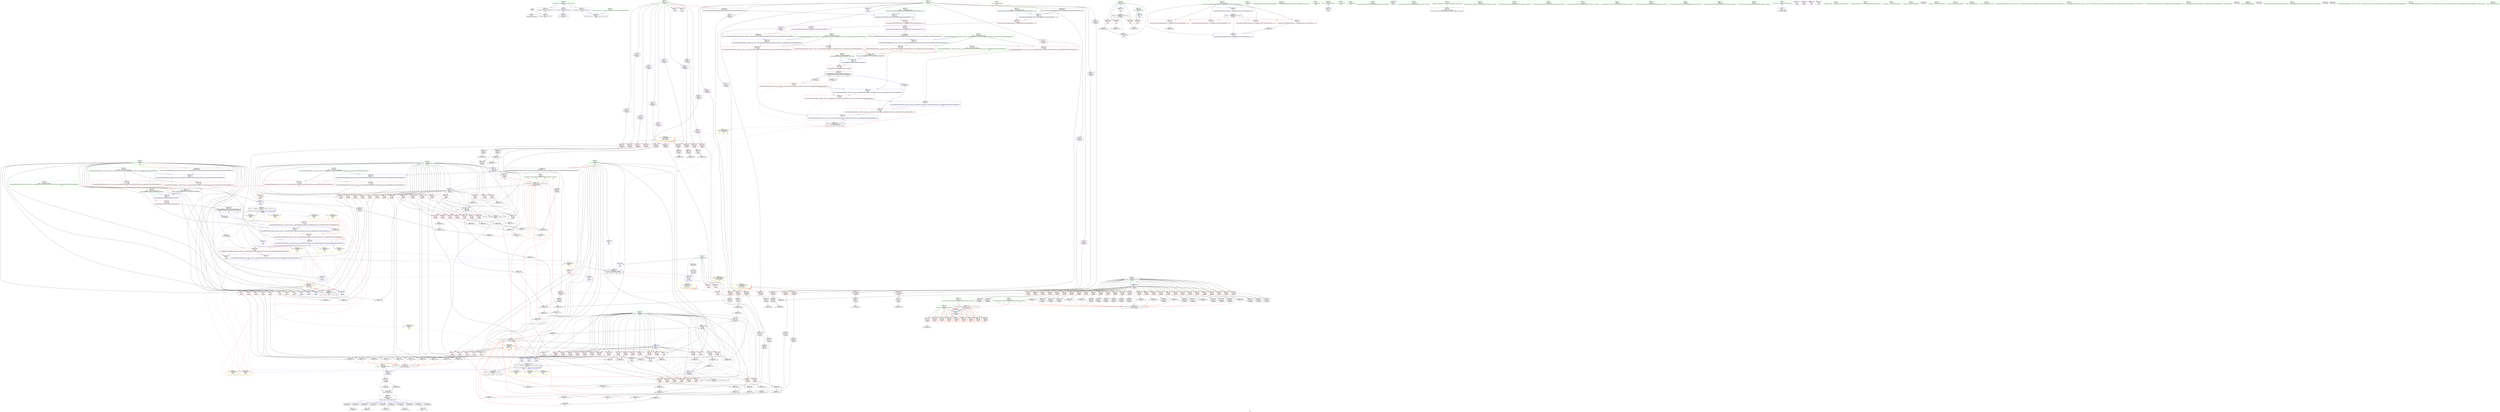 digraph "SVFG" {
	label="SVFG";

	Node0x55cfa407cd50 [shape=record,color=grey,label="{NodeID: 0\nNullPtr}"];
	Node0x55cfa407cd50 -> Node0x55cfa40a61c0[style=solid];
	Node0x55cfa407cd50 -> Node0x55cfa40b5910[style=solid];
	Node0x55cfa40ba830 [shape=record,color=black,label="{NodeID: 775\n597 = PHI(545, )\n1st arg _ZSt4swapIcENSt9enable_ifIXsr6__and_ISt6__not_ISt15__is_tuple_likeIT_EESt21is_move_constructibleIS3_ESt18is_move_assignableIS3_EEE5valueEvE4typeERS3_SC_ }"];
	Node0x55cfa40ba830 -> Node0x55cfa40b7820[style=solid];
	Node0x55cfa40ef2a0 [shape=record,color=yellow,style=double,label="{NodeID: 609\n6V_1 = ENCHI(MR_6V_0)\npts\{21 \}\nFun[_Z2goxxii]|{|<s1>13|<s2>14|<s3>15|<s4>16|<s5>17|<s6>18|<s7>19|<s8>20}}"];
	Node0x55cfa40ef2a0 -> Node0x55cfa40ac250[style=dashed];
	Node0x55cfa40ef2a0:s1 -> Node0x55cfa40ef2a0[style=dashed,color=red];
	Node0x55cfa40ef2a0:s2 -> Node0x55cfa40ef2a0[style=dashed,color=red];
	Node0x55cfa40ef2a0:s3 -> Node0x55cfa40ef2a0[style=dashed,color=red];
	Node0x55cfa40ef2a0:s4 -> Node0x55cfa40ef2a0[style=dashed,color=red];
	Node0x55cfa40ef2a0:s5 -> Node0x55cfa40ef2a0[style=dashed,color=red];
	Node0x55cfa40ef2a0:s6 -> Node0x55cfa40ef2a0[style=dashed,color=red];
	Node0x55cfa40ef2a0:s7 -> Node0x55cfa40ef2a0[style=dashed,color=red];
	Node0x55cfa40ef2a0:s8 -> Node0x55cfa40ef2a0[style=dashed,color=red];
	Node0x55cfa40b40c0 [shape=record,color=red,label="{NodeID: 277\n513\<--501\n\<--__b.addr\n_ZSt4swapIxENSt9enable_ifIXsr6__and_ISt6__not_ISt15__is_tuple_likeIT_EESt21is_move_constructibleIS3_ESt18is_move_assignableIS3_EEE5valueEvE4typeERS3_SC_\n|{<s0>30}}"];
	Node0x55cfa40b40c0:s0 -> Node0x55cfa40bbdf0[style=solid,color=red];
	Node0x55cfa40a48d0 [shape=record,color=purple,label="{NodeID: 111\n201\<--13\narrayidx\<--s1\n_Z2goxxii\n}"];
	Node0x55cfa40a48d0 -> Node0x55cfa40b2e10[style=solid];
	Node0x55cfa40cadf0 [shape=record,color=grey,label="{NodeID: 554\n103 = cmp(102, 20, )\n}"];
	Node0x55cfa40a9550 [shape=record,color=red,label="{NodeID: 222\n260\<--68\n\<--nr.addr\n_Z2goxxii\n}"];
	Node0x55cfa40a9550 -> Node0x55cfa40a6b10[style=solid];
	Node0x55cfa40a5bb0 [shape=record,color=green,label="{NodeID: 56\n590\<--591\n__t.addr\<--__t.addr_field_insensitive\n_ZSt4moveIRxEONSt16remove_referenceIT_E4typeEOS2_\n}"];
	Node0x55cfa40a5bb0 -> Node0x55cfa40b4cf0[style=solid];
	Node0x55cfa40a5bb0 -> Node0x55cfa40b7680[style=solid];
	Node0x55cfa40c3b60 [shape=record,color=grey,label="{NodeID: 499\n410 = Binary(409, 277, )\n|{<s0>19}}"];
	Node0x55cfa40c3b60:s0 -> Node0x55cfa40bad20[style=solid,color=red];
	Node0x55cfa40b6f30 [shape=record,color=blue,label="{NodeID: 333\n520\<--519\n\<--\n_ZSt4swapIxENSt9enable_ifIXsr6__and_ISt6__not_ISt15__is_tuple_likeIT_EESt21is_move_constructibleIS3_ESt18is_move_assignableIS3_EEE5valueEvE4typeERS3_SC_\n|{<s0>24|<s1>27}}"];
	Node0x55cfa40b6f30:s0 -> Node0x55cfa40f8c30[style=dashed,color=blue];
	Node0x55cfa40b6f30:s1 -> Node0x55cfa40f9240[style=dashed,color=blue];
	Node0x55cfa40ac730 [shape=record,color=red,label="{NodeID: 167\n105\<--64\n\<--a.addr\n_Z2goxxii\n}"];
	Node0x55cfa40ac730 -> Node0x55cfa40b0350[style=solid];
	Node0x55cfa3f37b50 [shape=record,color=green,label="{NodeID: 1\n7\<--1\n__dso_handle\<--dummyObj\nGlob }"];
	Node0x55cfa40ba940 [shape=record,color=black,label="{NodeID: 776\n60 = PHI(248, 276, 285, 308, 339, 370, 400, 425, 9, 9, )\n0th arg _Z2goxxii }"];
	Node0x55cfa40ba940 -> Node0x55cfa40b5a10[style=solid];
	Node0x55cfa40b4190 [shape=record,color=red,label="{NodeID: 278\n520\<--501\n\<--__b.addr\n_ZSt4swapIxENSt9enable_ifIXsr6__and_ISt6__not_ISt15__is_tuple_likeIT_EESt21is_move_constructibleIS3_ESt18is_move_assignableIS3_EEE5valueEvE4typeERS3_SC_\n}"];
	Node0x55cfa40b4190 -> Node0x55cfa40b6f30[style=solid];
	Node0x55cfa40a49a0 [shape=record,color=purple,label="{NodeID: 112\n216\<--13\narrayidx61\<--s1\n_Z2goxxii\n}"];
	Node0x55cfa40a49a0 -> Node0x55cfa40b2ee0[style=solid];
	Node0x55cfa40caf70 [shape=record,color=grey,label="{NodeID: 555\n575 = cmp(573, 574, )\n}"];
	Node0x55cfa40a9620 [shape=record,color=red,label="{NodeID: 223\n267\<--68\n\<--nr.addr\n_Z2goxxii\n}"];
	Node0x55cfa40a9620 -> Node0x55cfa40a6cb0[style=solid];
	Node0x55cfa40a5c80 [shape=record,color=green,label="{NodeID: 57\n598\<--599\n__a.addr\<--__a.addr_field_insensitive\n_ZSt4swapIcENSt9enable_ifIXsr6__and_ISt6__not_ISt15__is_tuple_likeIT_EESt21is_move_constructibleIS3_ESt18is_move_assignableIS3_EEE5valueEvE4typeERS3_SC_\n}"];
	Node0x55cfa40a5c80 -> Node0x55cfa40b4dc0[style=solid];
	Node0x55cfa40a5c80 -> Node0x55cfa40b4e90[style=solid];
	Node0x55cfa40a5c80 -> Node0x55cfa40b7750[style=solid];
	Node0x55cfa40c3ce0 [shape=record,color=grey,label="{NodeID: 500\n339 = Binary(338, 277, )\n|{<s0>17}}"];
	Node0x55cfa40c3ce0:s0 -> Node0x55cfa40ba940[style=solid,color=red];
	Node0x55cfa40b7000 [shape=record,color=blue,label="{NodeID: 334\n526\<--524\n__a.addr\<--__a\n_ZSt4swapIcLm20EENSt9enable_ifIXsr14__is_swappableIT_EE5valueEvE4typeERAT0__S1_S5_\n}"];
	Node0x55cfa40b7000 -> Node0x55cfa40b44d0[style=dashed];
	Node0x55cfa40ac800 [shape=record,color=red,label="{NodeID: 168\n115\<--64\n\<--a.addr\n_Z2goxxii\n}"];
	Node0x55cfa40ac800 -> Node0x55cfa40cbb70[style=solid];
	Node0x55cfa40a1540 [shape=record,color=green,label="{NodeID: 2\n9\<--1\n\<--dummyObj\nCan only get source location for instruction, argument, global var or function.|{<s0>23|<s1>23|<s2>26|<s3>26}}"];
	Node0x55cfa40a1540:s0 -> Node0x55cfa40ba940[style=solid,color=red];
	Node0x55cfa40a1540:s1 -> Node0x55cfa40bad20[style=solid,color=red];
	Node0x55cfa40a1540:s2 -> Node0x55cfa40ba940[style=solid,color=red];
	Node0x55cfa40a1540:s3 -> Node0x55cfa40bad20[style=solid,color=red];
	Node0x55cfa40bad20 [shape=record,color=black,label="{NodeID: 777\n61 = PHI(249, 279, 287, 317, 348, 379, 410, 434, 9, 9, )\n1st arg _Z2goxxii }"];
	Node0x55cfa40bad20 -> Node0x55cfa40b5ae0[style=solid];
	Node0x55cfa40b4260 [shape=record,color=red,label="{NodeID: 279\n511\<--508\n\<--call\n_ZSt4swapIxENSt9enable_ifIXsr6__and_ISt6__not_ISt15__is_tuple_likeIT_EESt21is_move_constructibleIS3_ESt18is_move_assignableIS3_EEE5valueEvE4typeERS3_SC_\n}"];
	Node0x55cfa40b4260 -> Node0x55cfa40b6d90[style=solid];
	Node0x55cfa40a4a70 [shape=record,color=purple,label="{NodeID: 113\n262\<--13\narrayidx85\<--s1\n_Z2goxxii\n}"];
	Node0x55cfa40a4a70 -> Node0x55cfa40b3150[style=solid];
	Node0x55cfa40cb0f0 [shape=record,color=grey,label="{NodeID: 556\n184 = cmp(182, 183, )\n}"];
	Node0x55cfa40a96f0 [shape=record,color=red,label="{NodeID: 224\n280\<--68\n\<--nr.addr\n_Z2goxxii\n}"];
	Node0x55cfa40a96f0 -> Node0x55cfa40c1d60[style=solid];
	Node0x55cfa40a5d50 [shape=record,color=green,label="{NodeID: 58\n600\<--601\n__b.addr\<--__b.addr_field_insensitive\n_ZSt4swapIcENSt9enable_ifIXsr6__and_ISt6__not_ISt15__is_tuple_likeIT_EESt21is_move_constructibleIS3_ESt18is_move_assignableIS3_EEE5valueEvE4typeERS3_SC_\n}"];
	Node0x55cfa40a5d50 -> Node0x55cfa40b4f60[style=solid];
	Node0x55cfa40a5d50 -> Node0x55cfa40b5030[style=solid];
	Node0x55cfa40a5d50 -> Node0x55cfa40b7820[style=solid];
	Node0x55cfa40c3e60 [shape=record,color=grey,label="{NodeID: 501\n170 = Binary(168, 169, )\n|{<s0>11}}"];
	Node0x55cfa40c3e60:s0 -> Node0x55cfa40b9e90[style=solid,color=red];
	Node0x55cfa40b70d0 [shape=record,color=blue,label="{NodeID: 335\n528\<--525\n__b.addr\<--__b\n_ZSt4swapIcLm20EENSt9enable_ifIXsr14__is_swappableIT_EE5valueEvE4typeERAT0__S1_S5_\n}"];
	Node0x55cfa40b70d0 -> Node0x55cfa40b45a0[style=dashed];
	Node0x55cfa40ac8d0 [shape=record,color=red,label="{NodeID: 169\n119\<--64\n\<--a.addr\n_Z2goxxii\n}"];
	Node0x55cfa40ac8d0 -> Node0x55cfa40b5ef0[style=solid];
	Node0x55cfa40a15d0 [shape=record,color=green,label="{NodeID: 3\n20\<--1\n\<--dummyObj\nCan only get source location for instruction, argument, global var or function.|{<s0>23|<s1>23|<s2>26}}"];
	Node0x55cfa40a15d0:s0 -> Node0x55cfa40bb0a0[style=solid,color=red];
	Node0x55cfa40a15d0:s1 -> Node0x55cfa40bb420[style=solid,color=red];
	Node0x55cfa40a15d0:s2 -> Node0x55cfa40bb0a0[style=solid,color=red];
	Node0x55cfa40bb0a0 [shape=record,color=black,label="{NodeID: 778\n62 = PHI(251, 281, 289, 319, 350, 381, 412, 436, 20, 20, )\n2nd arg _Z2goxxii }"];
	Node0x55cfa40bb0a0 -> Node0x55cfa40b5bb0[style=solid];
	Node0x55cfa40b4330 [shape=record,color=red,label="{NodeID: 280\n515\<--514\n\<--call1\n_ZSt4swapIxENSt9enable_ifIXsr6__and_ISt6__not_ISt15__is_tuple_likeIT_EESt21is_move_constructibleIS3_ESt18is_move_assignableIS3_EEE5valueEvE4typeERS3_SC_\n}"];
	Node0x55cfa40b4330 -> Node0x55cfa40b6e60[style=solid];
	Node0x55cfa40a4b40 [shape=record,color=purple,label="{NodeID: 114\n295\<--13\narrayidx103\<--s1\n_Z2goxxii\n}"];
	Node0x55cfa40a4b40 -> Node0x55cfa40b32f0[style=solid];
	Node0x55cfa40cb270 [shape=record,color=grey,label="{NodeID: 557\n197 = cmp(195, 196, )\n}"];
	Node0x55cfa40a97c0 [shape=record,color=red,label="{NodeID: 225\n288\<--68\n\<--nr.addr\n_Z2goxxii\n}"];
	Node0x55cfa40a97c0 -> Node0x55cfa40c2960[style=solid];
	Node0x55cfa40a5e20 [shape=record,color=green,label="{NodeID: 59\n602\<--603\n__tmp\<--__tmp_field_insensitive\n_ZSt4swapIcENSt9enable_ifIXsr6__and_ISt6__not_ISt15__is_tuple_likeIT_EESt21is_move_constructibleIS3_ESt18is_move_assignableIS3_EEE5valueEvE4typeERS3_SC_\n|{|<s1>38}}"];
	Node0x55cfa40a5e20 -> Node0x55cfa40b78f0[style=solid];
	Node0x55cfa40a5e20:s1 -> Node0x55cfa40bbc60[style=solid,color=red];
	Node0x55cfa40c3fe0 [shape=record,color=grey,label="{NodeID: 502\n130 = Binary(128, 129, )\n|{<s0>8}}"];
	Node0x55cfa40c3fe0:s0 -> Node0x55cfa40b9e90[style=solid,color=red];
	Node0x55cfa40b71a0 [shape=record,color=blue,label="{NodeID: 336\n530\<--9\n__n\<--\n_ZSt4swapIcLm20EENSt9enable_ifIXsr14__is_swappableIT_EE5valueEvE4typeERAT0__S1_S5_\n}"];
	Node0x55cfa40b71a0 -> Node0x55cfa40e64d0[style=dashed];
	Node0x55cfa40ac9a0 [shape=record,color=red,label="{NodeID: 170\n124\<--64\n\<--a.addr\n_Z2goxxii\n}"];
	Node0x55cfa40ac9a0 -> Node0x55cfa40b1550[style=solid];
	Node0x55cfa40a1c90 [shape=record,color=green,label="{NodeID: 4\n22\<--1\n.str\<--dummyObj\nGlob }"];
	Node0x55cfa40bb420 [shape=record,color=black,label="{NodeID: 779\n63 = PHI(253, 282, 290, 320, 351, 382, 413, 437, 20, 252, )\n3rd arg _Z2goxxii }"];
	Node0x55cfa40bb420 -> Node0x55cfa40b5c80[style=solid];
	Node0x55cfa40b4400 [shape=record,color=red,label="{NodeID: 281\n519\<--518\n\<--call2\n_ZSt4swapIxENSt9enable_ifIXsr6__and_ISt6__not_ISt15__is_tuple_likeIT_EESt21is_move_constructibleIS3_ESt18is_move_assignableIS3_EEE5valueEvE4typeERS3_SC_\n}"];
	Node0x55cfa40b4400 -> Node0x55cfa40b6f30[style=solid];
	Node0x55cfa40a9d10 [shape=record,color=purple,label="{NodeID: 115\n366\<--13\narrayidx148\<--s1\n_Z2goxxii\n}"];
	Node0x55cfa40a9d10 -> Node0x55cfa40b38a0[style=solid];
	Node0x55cfa40cb3f0 [shape=record,color=grey,label="{NodeID: 558\n451 = cmp(449, 9, )\n}"];
	Node0x55cfa40a9890 [shape=record,color=red,label="{NodeID: 226\n293\<--68\n\<--nr.addr\n_Z2goxxii\n}"];
	Node0x55cfa40a9890 -> Node0x55cfa40a6e50[style=solid];
	Node0x55cfa40a5ef0 [shape=record,color=green,label="{NodeID: 60\n608\<--609\n_ZSt4moveIRcEONSt16remove_referenceIT_E4typeEOS2_\<--_ZSt4moveIRcEONSt16remove_referenceIT_E4typeEOS2__field_insensitive\n}"];
	Node0x55cfa40c4160 [shape=record,color=grey,label="{NodeID: 503\n551 = Binary(550, 277, )\n}"];
	Node0x55cfa40c4160 -> Node0x55cfa40b7270[style=solid];
	Node0x55cfa40b7270 [shape=record,color=blue,label="{NodeID: 337\n530\<--551\n__n\<--inc\n_ZSt4swapIcLm20EENSt9enable_ifIXsr14__is_swappableIT_EE5valueEvE4typeERAT0__S1_S5_\n}"];
	Node0x55cfa40b7270 -> Node0x55cfa40e64d0[style=dashed];
	Node0x55cfa40aca70 [shape=record,color=red,label="{NodeID: 171\n134\<--64\n\<--a.addr\n_Z2goxxii\n}"];
	Node0x55cfa40aca70 -> Node0x55cfa40ca970[style=solid];
	Node0x55cfa40a1d20 [shape=record,color=green,label="{NodeID: 5\n24\<--1\n.str.1\<--dummyObj\nGlob }"];
	Node0x55cfa40bb7a0 [shape=record,color=black,label="{NodeID: 780\n497 = PHI(8, 8, )\n0th arg _ZSt4swapIxENSt9enable_ifIXsr6__and_ISt6__not_ISt15__is_tuple_likeIT_EESt21is_move_constructibleIS3_ESt18is_move_assignableIS3_EEE5valueEvE4typeERS3_SC_ }"];
	Node0x55cfa40bb7a0 -> Node0x55cfa40b6bf0[style=solid];
	Node0x55cfa40ef700 [shape=record,color=yellow,style=double,label="{NodeID: 614\n16V_1 = ENCHI(MR_16V_0)\npts\{150000 \}\nFun[_Z2goxxii]|{|<s10>13|<s11>14|<s12>15|<s13>16|<s14>17|<s15>18|<s16>19|<s17>20}}"];
	Node0x55cfa40ef700 -> Node0x55cfa40b2e10[style=dashed];
	Node0x55cfa40ef700 -> Node0x55cfa40b2ee0[style=dashed];
	Node0x55cfa40ef700 -> Node0x55cfa40b3150[style=dashed];
	Node0x55cfa40ef700 -> Node0x55cfa40b32f0[style=dashed];
	Node0x55cfa40ef700 -> Node0x55cfa40b38a0[style=dashed];
	Node0x55cfa40ef700 -> Node0x55cfa40b3970[style=dashed];
	Node0x55cfa40ef700 -> Node0x55cfa40b3a40[style=dashed];
	Node0x55cfa40ef700 -> Node0x55cfa40b3b10[style=dashed];
	Node0x55cfa40ef700 -> Node0x55cfa40b3be0[style=dashed];
	Node0x55cfa40ef700 -> Node0x55cfa40b3cb0[style=dashed];
	Node0x55cfa40ef700:s10 -> Node0x55cfa40ef700[style=dashed,color=red];
	Node0x55cfa40ef700:s11 -> Node0x55cfa40ef700[style=dashed,color=red];
	Node0x55cfa40ef700:s12 -> Node0x55cfa40ef700[style=dashed,color=red];
	Node0x55cfa40ef700:s13 -> Node0x55cfa40ef700[style=dashed,color=red];
	Node0x55cfa40ef700:s14 -> Node0x55cfa40ef700[style=dashed,color=red];
	Node0x55cfa40ef700:s15 -> Node0x55cfa40ef700[style=dashed,color=red];
	Node0x55cfa40ef700:s16 -> Node0x55cfa40ef700[style=dashed,color=red];
	Node0x55cfa40ef700:s17 -> Node0x55cfa40ef700[style=dashed,color=red];
	Node0x55cfa40b44d0 [shape=record,color=red,label="{NodeID: 282\n540\<--526\n\<--__a.addr\n_ZSt4swapIcLm20EENSt9enable_ifIXsr14__is_swappableIT_EE5valueEvE4typeERAT0__S1_S5_\n}"];
	Node0x55cfa40b44d0 -> Node0x55cfa40ab210[style=solid];
	Node0x55cfa40a9da0 [shape=record,color=purple,label="{NodeID: 116\n375\<--13\narrayidx154\<--s1\n_Z2goxxii\n}"];
	Node0x55cfa40a9da0 -> Node0x55cfa40b3970[style=solid];
	Node0x55cfa40cb570 [shape=record,color=grey,label="{NodeID: 559\n83 = cmp(81, 82, )\n}"];
	Node0x55cfa40a9960 [shape=record,color=red,label="{NodeID: 227\n302\<--68\n\<--nr.addr\n_Z2goxxii\n}"];
	Node0x55cfa40a9960 -> Node0x55cfa40a6ff0[style=solid];
	Node0x55cfa40a5ff0 [shape=record,color=green,label="{NodeID: 61\n624\<--625\n__t.addr\<--__t.addr_field_insensitive\n_ZSt4moveIRcEONSt16remove_referenceIT_E4typeEOS2_\n}"];
	Node0x55cfa40a5ff0 -> Node0x55cfa40b5370[style=solid];
	Node0x55cfa40a5ff0 -> Node0x55cfa40b7b60[style=solid];
	Node0x55cfa40c42e0 [shape=record,color=grey,label="{NodeID: 504\n174 = Binary(172, 173, )\n|{<s0>12}}"];
	Node0x55cfa40c42e0:s0 -> Node0x55cfa40b9e90[style=solid,color=red];
	Node0x55cfa40b7340 [shape=record,color=blue,label="{NodeID: 338\n561\<--20\nretval\<--\nmain\n}"];
	Node0x55cfa40acb40 [shape=record,color=red,label="{NodeID: 172\n142\<--64\n\<--a.addr\n_Z2goxxii\n}"];
	Node0x55cfa40acb40 -> Node0x55cfa40b6090[style=solid];
	Node0x55cfa40a1db0 [shape=record,color=green,label="{NodeID: 6\n26\<--1\n.str.2\<--dummyObj\nGlob }"];
	Node0x55cfa40bb8f0 [shape=record,color=black,label="{NodeID: 781\n498 = PHI(11, 11, )\n1st arg _ZSt4swapIxENSt9enable_ifIXsr6__and_ISt6__not_ISt15__is_tuple_likeIT_EESt21is_move_constructibleIS3_ESt18is_move_assignableIS3_EEE5valueEvE4typeERS3_SC_ }"];
	Node0x55cfa40bb8f0 -> Node0x55cfa40b6cc0[style=solid];
	Node0x55cfa40ef7e0 [shape=record,color=yellow,style=double,label="{NodeID: 615\n18V_1 = ENCHI(MR_18V_0)\npts\{180000 \}\nFun[_Z2goxxii]|{|<s10>13|<s11>14|<s12>15|<s13>16|<s14>17|<s15>18|<s16>19|<s17>20}}"];
	Node0x55cfa40ef7e0 -> Node0x55cfa40b2fb0[style=dashed];
	Node0x55cfa40ef7e0 -> Node0x55cfa40b3080[style=dashed];
	Node0x55cfa40ef7e0 -> Node0x55cfa40b3220[style=dashed];
	Node0x55cfa40ef7e0 -> Node0x55cfa40b33c0[style=dashed];
	Node0x55cfa40ef7e0 -> Node0x55cfa40b3490[style=dashed];
	Node0x55cfa40ef7e0 -> Node0x55cfa40b3560[style=dashed];
	Node0x55cfa40ef7e0 -> Node0x55cfa40b3630[style=dashed];
	Node0x55cfa40ef7e0 -> Node0x55cfa40b3700[style=dashed];
	Node0x55cfa40ef7e0 -> Node0x55cfa40b37d0[style=dashed];
	Node0x55cfa40ef7e0 -> Node0x55cfa40b3d80[style=dashed];
	Node0x55cfa40ef7e0:s10 -> Node0x55cfa40ef7e0[style=dashed,color=red];
	Node0x55cfa40ef7e0:s11 -> Node0x55cfa40ef7e0[style=dashed,color=red];
	Node0x55cfa40ef7e0:s12 -> Node0x55cfa40ef7e0[style=dashed,color=red];
	Node0x55cfa40ef7e0:s13 -> Node0x55cfa40ef7e0[style=dashed,color=red];
	Node0x55cfa40ef7e0:s14 -> Node0x55cfa40ef7e0[style=dashed,color=red];
	Node0x55cfa40ef7e0:s15 -> Node0x55cfa40ef7e0[style=dashed,color=red];
	Node0x55cfa40ef7e0:s16 -> Node0x55cfa40ef7e0[style=dashed,color=red];
	Node0x55cfa40ef7e0:s17 -> Node0x55cfa40ef7e0[style=dashed,color=red];
	Node0x55cfa40b45a0 [shape=record,color=red,label="{NodeID: 283\n543\<--528\n\<--__b.addr\n_ZSt4swapIcLm20EENSt9enable_ifIXsr14__is_swappableIT_EE5valueEvE4typeERAT0__S1_S5_\n}"];
	Node0x55cfa40b45a0 -> Node0x55cfa40ab2e0[style=solid];
	Node0x55cfa40a9e30 [shape=record,color=purple,label="{NodeID: 117\n386\<--13\narrayidx160\<--s1\n_Z2goxxii\n}"];
	Node0x55cfa40a9e30 -> Node0x55cfa40b3a40[style=solid];
	Node0x55cfa40f78d0 [shape=record,color=yellow,style=double,label="{NodeID: 726\n2V_16 = CSCHI(MR_2V_15)\npts\{10 \}\nCS[]|{<s0>15}}"];
	Node0x55cfa40f78d0:s0 -> Node0x55cfa40ef0b0[style=dashed,color=red];
	Node0x55cfa40cb6f0 [shape=record,color=grey,label="{NodeID: 560\n204 = cmp(203, 205, )\n}"];
	Node0x55cfa40a9a30 [shape=record,color=red,label="{NodeID: 228\n311\<--68\n\<--nr.addr\n_Z2goxxii\n}"];
	Node0x55cfa40a9a30 -> Node0x55cfa40a7190[style=solid];
	Node0x55cfa40a60c0 [shape=record,color=green,label="{NodeID: 62\n32\<--629\n_GLOBAL__sub_I_Solaris3_1_0.cpp\<--_GLOBAL__sub_I_Solaris3_1_0.cpp_field_insensitive\n}"];
	Node0x55cfa40a60c0 -> Node0x55cfa40b5810[style=solid];
	Node0x55cfa40c4460 [shape=record,color=grey,label="{NodeID: 505\n378 = Binary(372, 377, )\n}"];
	Node0x55cfa40c4460 -> Node0x55cfa40c45e0[style=solid];
	Node0x55cfa40b7410 [shape=record,color=blue,label="{NodeID: 339\n563\<--252\nte\<--\nmain\n}"];
	Node0x55cfa40b7410 -> Node0x55cfa40b49b0[style=dashed];
	Node0x55cfa40acc10 [shape=record,color=red,label="{NodeID: 173\n149\<--64\n\<--a.addr\n_Z2goxxii\n}"];
	Node0x55cfa40acc10 -> Node0x55cfa40c36e0[style=solid];
	Node0x55cfa40a1e40 [shape=record,color=green,label="{NodeID: 7\n28\<--1\n.str.3\<--dummyObj\nGlob }"];
	Node0x55cfa40bba40 [shape=record,color=black,label="{NodeID: 782\n524 = PHI(13, )\n0th arg _ZSt4swapIcLm20EENSt9enable_ifIXsr14__is_swappableIT_EE5valueEvE4typeERAT0__S1_S5_ }"];
	Node0x55cfa40bba40 -> Node0x55cfa40b7000[style=solid];
	Node0x55cfa40b4670 [shape=record,color=red,label="{NodeID: 284\n536\<--530\n\<--__n\n_ZSt4swapIcLm20EENSt9enable_ifIXsr14__is_swappableIT_EE5valueEvE4typeERAT0__S1_S5_\n}"];
	Node0x55cfa40b4670 -> Node0x55cfa40ca4f0[style=solid];
	Node0x55cfa40a9f00 [shape=record,color=purple,label="{NodeID: 118\n396\<--13\narrayidx166\<--s1\n_Z2goxxii\n}"];
	Node0x55cfa40a9f00 -> Node0x55cfa40b3b10[style=solid];
	Node0x55cfa40f7a30 [shape=record,color=yellow,style=double,label="{NodeID: 727\n4V_16 = CSCHI(MR_4V_15)\npts\{12 \}\nCS[]|{<s0>15}}"];
	Node0x55cfa40f7a30:s0 -> Node0x55cfa40ef1c0[style=dashed,color=red];
	Node0x55cfa40cb870 [shape=record,color=grey,label="{NodeID: 561\n78 = cmp(76, 77, )\n}"];
	Node0x55cfa40a9b00 [shape=record,color=red,label="{NodeID: 229\n318\<--68\n\<--nr.addr\n_Z2goxxii\n}"];
	Node0x55cfa40a9b00 -> Node0x55cfa40b1250[style=solid];
	Node0x55cfa40a61c0 [shape=record,color=black,label="{NodeID: 63\n2\<--3\ndummyVal\<--dummyVal\n}"];
	Node0x55cfa40c45e0 [shape=record,color=grey,label="{NodeID: 506\n379 = Binary(378, 221, )\n|{<s0>18}}"];
	Node0x55cfa40c45e0:s0 -> Node0x55cfa40bad20[style=solid,color=red];
	Node0x55cfa40b74e0 [shape=record,color=blue,label="{NodeID: 340\n565\<--20\nti\<--\nmain\n}"];
	Node0x55cfa40b74e0 -> Node0x55cfa40e6f00[style=dashed];
	Node0x55cfa40acce0 [shape=record,color=red,label="{NodeID: 174\n163\<--64\n\<--a.addr\n_Z2goxxii\n}"];
	Node0x55cfa40acce0 -> Node0x55cfa40b6230[style=solid];
	Node0x55cfa40a1ed0 [shape=record,color=green,label="{NodeID: 8\n31\<--1\n\<--dummyObj\nCan only get source location for instruction, argument, global var or function.}"];
	Node0x55cfa40bbb50 [shape=record,color=black,label="{NodeID: 783\n525 = PHI(16, )\n1st arg _ZSt4swapIcLm20EENSt9enable_ifIXsr14__is_swappableIT_EE5valueEvE4typeERAT0__S1_S5_ }"];
	Node0x55cfa40bbb50 -> Node0x55cfa40b70d0[style=solid];
	Node0x55cfa40b4740 [shape=record,color=red,label="{NodeID: 285\n541\<--530\n\<--__n\n_ZSt4swapIcLm20EENSt9enable_ifIXsr14__is_swappableIT_EE5valueEvE4typeERAT0__S1_S5_\n}"];
	Node0x55cfa40a9fd0 [shape=record,color=purple,label="{NodeID: 119\n405\<--13\narrayidx172\<--s1\n_Z2goxxii\n}"];
	Node0x55cfa40a9fd0 -> Node0x55cfa40b3be0[style=solid];
	Node0x55cfa40cb9f0 [shape=record,color=grey,label="{NodeID: 562\n327 = cmp(326, 328, )\n}"];
	Node0x55cfa40a9bd0 [shape=record,color=red,label="{NodeID: 230\n322\<--68\n\<--nr.addr\n_Z2goxxii\n}"];
	Node0x55cfa40a9bd0 -> Node0x55cfa40a7330[style=solid];
	Node0x55cfa40a62c0 [shape=record,color=black,label="{NodeID: 64\n560\<--20\nmain_ret\<--\nmain\n}"];
	Node0x55cfa40c4760 [shape=record,color=grey,label="{NodeID: 507\n381 = Binary(380, 252, )\n|{<s0>18}}"];
	Node0x55cfa40c4760:s0 -> Node0x55cfa40bb0a0[style=solid,color=red];
	Node0x55cfa40b75b0 [shape=record,color=blue,label="{NodeID: 341\n565\<--584\nti\<--inc\nmain\n}"];
	Node0x55cfa40b75b0 -> Node0x55cfa40e6f00[style=dashed];
	Node0x55cfa40acdb0 [shape=record,color=red,label="{NodeID: 175\n168\<--64\n\<--a.addr\n_Z2goxxii\n}"];
	Node0x55cfa40acdb0 -> Node0x55cfa40c3e60[style=solid];
	Node0x55cfa40a1f60 [shape=record,color=green,label="{NodeID: 9\n205\<--1\n\<--dummyObj\nCan only get source location for instruction, argument, global var or function.}"];
	Node0x55cfa40bbc60 [shape=record,color=black,label="{NodeID: 784\n623 = PHI(606, 612, 602, )\n0th arg _ZSt4moveIRcEONSt16remove_referenceIT_E4typeEOS2_ }"];
	Node0x55cfa40bbc60 -> Node0x55cfa40b7b60[style=solid];
	Node0x55cfa40b4810 [shape=record,color=red,label="{NodeID: 286\n544\<--530\n\<--__n\n_ZSt4swapIcLm20EENSt9enable_ifIXsr14__is_swappableIT_EE5valueEvE4typeERAT0__S1_S5_\n}"];
	Node0x55cfa40aa0a0 [shape=record,color=purple,label="{NodeID: 120\n421\<--13\narrayidx182\<--s1\n_Z2goxxii\n}"];
	Node0x55cfa40aa0a0 -> Node0x55cfa40b3cb0[style=solid];
	Node0x55cfa40cbb70 [shape=record,color=grey,label="{NodeID: 563\n117 = cmp(115, 116, )\n}"];
	Node0x55cfa40b1ba0 [shape=record,color=red,label="{NodeID: 231\n332\<--68\n\<--nr.addr\n_Z2goxxii\n}"];
	Node0x55cfa40b1ba0 -> Node0x55cfa40a74d0[style=solid];
	Node0x55cfa40a6390 [shape=record,color=black,label="{NodeID: 65\n43\<--44\n\<--_ZNSt8ios_base4InitD1Ev\nCan only get source location for instruction, argument, global var or function.}"];
	Node0x55cfa40c48e0 [shape=record,color=grey,label="{NodeID: 508\n363 = Binary(209, 362, )\n}"];
	Node0x55cfa40c48e0 -> Node0x55cfa40c4a60[style=solid];
	Node0x55cfa40b7680 [shape=record,color=blue,label="{NodeID: 342\n590\<--589\n__t.addr\<--__t\n_ZSt4moveIRxEONSt16remove_referenceIT_E4typeEOS2_\n}"];
	Node0x55cfa40b7680 -> Node0x55cfa40b4cf0[style=dashed];
	Node0x55cfa40ace80 [shape=record,color=red,label="{NodeID: 176\n182\<--64\n\<--a.addr\n_Z2goxxii\n}"];
	Node0x55cfa40ace80 -> Node0x55cfa40cb0f0[style=solid];
	Node0x55cfa40a2030 [shape=record,color=green,label="{NodeID: 10\n209\<--1\n\<--dummyObj\nCan only get source location for instruction, argument, global var or function.}"];
	Node0x55cfa40bbdf0 [shape=record,color=black,label="{NodeID: 785\n589 = PHI(507, 513, 503, )\n0th arg _ZSt4moveIRxEONSt16remove_referenceIT_E4typeEOS2_ }"];
	Node0x55cfa40bbdf0 -> Node0x55cfa40b7680[style=solid];
	Node0x55cfa40b48e0 [shape=record,color=red,label="{NodeID: 287\n550\<--530\n\<--__n\n_ZSt4swapIcLm20EENSt9enable_ifIXsr14__is_swappableIT_EE5valueEvE4typeERAT0__S1_S5_\n}"];
	Node0x55cfa40b48e0 -> Node0x55cfa40c4160[style=solid];
	Node0x55cfa40aa170 [shape=record,color=purple,label="{NodeID: 121\n462\<--13\n\<--s1\n_Z5solvev\n}"];
	Node0x55cfa40f7d50 [shape=record,color=yellow,style=double,label="{NodeID: 730\n2V_23 = CSCHI(MR_2V_15)\npts\{10 \}\nCS[]|{|<s1>19}}"];
	Node0x55cfa40f7d50 -> Node0x55cfa40ea660[style=dashed];
	Node0x55cfa40f7d50:s1 -> Node0x55cfa40ef0b0[style=dashed,color=red];
	Node0x55cfa40cbcf0 [shape=record,color=grey,label="{NodeID: 564\n113 = cmp(108, 112, )\n}"];
	Node0x55cfa40b1c30 [shape=record,color=red,label="{NodeID: 232\n342\<--68\n\<--nr.addr\n_Z2goxxii\n}"];
	Node0x55cfa40b1c30 -> Node0x55cfa40a7670[style=solid];
	Node0x55cfa40a6490 [shape=record,color=black,label="{NodeID: 66\n200\<--199\nidxprom\<--\n_Z2goxxii\n}"];
	Node0x55cfa40c4a60 [shape=record,color=grey,label="{NodeID: 509\n369 = Binary(363, 368, )\n}"];
	Node0x55cfa40c4a60 -> Node0x55cfa40c4be0[style=solid];
	Node0x55cfa40b7750 [shape=record,color=blue,label="{NodeID: 343\n598\<--596\n__a.addr\<--__a\n_ZSt4swapIcENSt9enable_ifIXsr6__and_ISt6__not_ISt15__is_tuple_likeIT_EESt21is_move_constructibleIS3_ESt18is_move_assignableIS3_EEE5valueEvE4typeERS3_SC_\n}"];
	Node0x55cfa40b7750 -> Node0x55cfa40b4dc0[style=dashed];
	Node0x55cfa40b7750 -> Node0x55cfa40b4e90[style=dashed];
	Node0x55cfa40acf50 [shape=record,color=red,label="{NodeID: 177\n186\<--64\n\<--a.addr\n_Z2goxxii\n}"];
	Node0x55cfa40acf50 -> Node0x55cfa40b63d0[style=solid];
	Node0x55cfa40a2130 [shape=record,color=green,label="{NodeID: 11\n221\<--1\n\<--dummyObj\nCan only get source location for instruction, argument, global var or function.}"];
	Node0x55cfa40b49b0 [shape=record,color=red,label="{NodeID: 288\n574\<--563\n\<--te\nmain\n}"];
	Node0x55cfa40b49b0 -> Node0x55cfa40caf70[style=solid];
	Node0x55cfa40aa240 [shape=record,color=purple,label="{NodeID: 122\n467\<--13\n\<--s1\n_Z5solvev\n}"];
	Node0x55cfa40f7eb0 [shape=record,color=yellow,style=double,label="{NodeID: 731\n4V_23 = CSCHI(MR_4V_15)\npts\{12 \}\nCS[]|{|<s1>19}}"];
	Node0x55cfa40f7eb0 -> Node0x55cfa40eab60[style=dashed];
	Node0x55cfa40f7eb0:s1 -> Node0x55cfa40ef1c0[style=dashed,color=red];
	Node0x55cfa4087020 [shape=record,color=black,label="{NodeID: 565\nMR_2V_15 = PHI(MR_2V_14, MR_2V_1, )\npts\{10 \}\n|{|<s1>14|<s2>16|<s3>18|<s4>20}}"];
	Node0x55cfa4087020 -> Node0x55cfa40ea660[style=dashed];
	Node0x55cfa4087020:s1 -> Node0x55cfa40ef0b0[style=dashed,color=red];
	Node0x55cfa4087020:s2 -> Node0x55cfa40ef0b0[style=dashed,color=red];
	Node0x55cfa4087020:s3 -> Node0x55cfa40ef0b0[style=dashed,color=red];
	Node0x55cfa4087020:s4 -> Node0x55cfa40ef0b0[style=dashed,color=red];
	Node0x55cfa40b1d00 [shape=record,color=red,label="{NodeID: 233\n349\<--68\n\<--nr.addr\n_Z2goxxii\n}"];
	Node0x55cfa40b1d00 -> Node0x55cfa40b19d0[style=solid];
	Node0x55cfa40a6560 [shape=record,color=black,label="{NodeID: 67\n203\<--202\nconv\<--\n_Z2goxxii\n}"];
	Node0x55cfa40a6560 -> Node0x55cfa40cb6f0[style=solid];
	Node0x55cfa40c4be0 [shape=record,color=grey,label="{NodeID: 510\n370 = Binary(369, 221, )\n|{<s0>18}}"];
	Node0x55cfa40c4be0:s0 -> Node0x55cfa40ba940[style=solid,color=red];
	Node0x55cfa40b7820 [shape=record,color=blue,label="{NodeID: 344\n600\<--597\n__b.addr\<--__b\n_ZSt4swapIcENSt9enable_ifIXsr6__and_ISt6__not_ISt15__is_tuple_likeIT_EESt21is_move_constructibleIS3_ESt18is_move_assignableIS3_EEE5valueEvE4typeERS3_SC_\n}"];
	Node0x55cfa40b7820 -> Node0x55cfa40b4f60[style=dashed];
	Node0x55cfa40b7820 -> Node0x55cfa40b5030[style=dashed];
	Node0x55cfa40ad020 [shape=record,color=red,label="{NodeID: 178\n195\<--64\n\<--a.addr\n_Z2goxxii\n}"];
	Node0x55cfa40ad020 -> Node0x55cfa40cb270[style=solid];
	Node0x55cfa40a2230 [shape=record,color=green,label="{NodeID: 12\n234\<--1\n\<--dummyObj\nCan only get source location for instruction, argument, global var or function.}"];
	Node0x55cfa40b4a80 [shape=record,color=red,label="{NodeID: 289\n573\<--565\n\<--ti\nmain\n}"];
	Node0x55cfa40b4a80 -> Node0x55cfa40caf70[style=solid];
	Node0x55cfa40aa310 [shape=record,color=purple,label="{NodeID: 123\n226\<--16\narrayidx66\<--s2\n_Z2goxxii\n}"];
	Node0x55cfa40aa310 -> Node0x55cfa40b2fb0[style=solid];
	Node0x55cfa4087520 [shape=record,color=black,label="{NodeID: 566\nMR_4V_15 = PHI(MR_4V_14, MR_4V_1, )\npts\{12 \}\n|{|<s1>14|<s2>16|<s3>18|<s4>20}}"];
	Node0x55cfa4087520 -> Node0x55cfa40eab60[style=dashed];
	Node0x55cfa4087520:s1 -> Node0x55cfa40ef1c0[style=dashed,color=red];
	Node0x55cfa4087520:s2 -> Node0x55cfa40ef1c0[style=dashed,color=red];
	Node0x55cfa4087520:s3 -> Node0x55cfa40ef1c0[style=dashed,color=red];
	Node0x55cfa4087520:s4 -> Node0x55cfa40ef1c0[style=dashed,color=red];
	Node0x55cfa40b1dd0 [shape=record,color=red,label="{NodeID: 234\n355\<--68\n\<--nr.addr\n_Z2goxxii\n}"];
	Node0x55cfa40b1dd0 -> Node0x55cfa40a7810[style=solid];
	Node0x55cfa40a6630 [shape=record,color=black,label="{NodeID: 68\n215\<--214\nidxprom60\<--\n_Z2goxxii\n}"];
	Node0x55cfa40c4d60 [shape=record,color=grey,label="{NodeID: 511\n372 = Binary(209, 371, )\n}"];
	Node0x55cfa40c4d60 -> Node0x55cfa40c4460[style=solid];
	Node0x55cfa40b78f0 [shape=record,color=blue,label="{NodeID: 345\n602\<--610\n__tmp\<--\n_ZSt4swapIcENSt9enable_ifIXsr6__and_ISt6__not_ISt15__is_tuple_likeIT_EESt21is_move_constructibleIS3_ESt18is_move_assignableIS3_EEE5valueEvE4typeERS3_SC_\n}"];
	Node0x55cfa40b78f0 -> Node0x55cfa40b51d0[style=dashed];
	Node0x55cfa40b78f0 -> Node0x55cfa40b52a0[style=dashed];
	Node0x55cfa40ad0f0 [shape=record,color=red,label="{NodeID: 179\n207\<--64\n\<--a.addr\n_Z2goxxii\n}"];
	Node0x55cfa40ad0f0 -> Node0x55cfa40b0ad0[style=solid];
	Node0x55cfa40a2330 [shape=record,color=green,label="{NodeID: 13\n252\<--1\n\<--dummyObj\nCan only get source location for instruction, argument, global var or function.|{<s0>26}}"];
	Node0x55cfa40a2330:s0 -> Node0x55cfa40bb420[style=solid,color=red];
	Node0x55cfa40b4b50 [shape=record,color=red,label="{NodeID: 290\n577\<--565\n\<--ti\nmain\n}"];
	Node0x55cfa40b4b50 -> Node0x55cfa40c54e0[style=solid];
	Node0x55cfa40aa3e0 [shape=record,color=purple,label="{NodeID: 124\n241\<--16\narrayidx75\<--s2\n_Z2goxxii\n}"];
	Node0x55cfa40aa3e0 -> Node0x55cfa40b3080[style=solid];
	Node0x55cfa40b1ea0 [shape=record,color=red,label="{NodeID: 235\n364\<--68\n\<--nr.addr\n_Z2goxxii\n}"];
	Node0x55cfa40b1ea0 -> Node0x55cfa40a79b0[style=solid];
	Node0x55cfa40a6700 [shape=record,color=black,label="{NodeID: 69\n218\<--217\nconv62\<--\n_Z2goxxii\n}"];
	Node0x55cfa40a6700 -> Node0x55cfa40c2060[style=solid];
	Node0x55cfa40c4ee0 [shape=record,color=grey,label="{NodeID: 512\n393 = Binary(209, 392, )\n}"];
	Node0x55cfa40c4ee0 -> Node0x55cfa40c51e0[style=solid];
	Node0x55cfa40b79c0 [shape=record,color=blue,label="{NodeID: 346\n615\<--614\n\<--\n_ZSt4swapIcENSt9enable_ifIXsr6__and_ISt6__not_ISt15__is_tuple_likeIT_EESt21is_move_constructibleIS3_ESt18is_move_assignableIS3_EEE5valueEvE4typeERS3_SC_\n|{|<s1>32}}"];
	Node0x55cfa40b79c0 -> Node0x55cfa40b52a0[style=dashed];
	Node0x55cfa40b79c0:s1 -> Node0x55cfa40e69d0[style=dashed,color=blue];
	Node0x55cfa40ad1c0 [shape=record,color=red,label="{NodeID: 180\n212\<--64\n\<--a.addr\n_Z2goxxii\n}"];
	Node0x55cfa40ad1c0 -> Node0x55cfa40b0dd0[style=solid];
	Node0x55cfa40a2430 [shape=record,color=green,label="{NodeID: 14\n277\<--1\n\<--dummyObj\nCan only get source location for instruction, argument, global var or function.}"];
	Node0x55cfa40b4c20 [shape=record,color=red,label="{NodeID: 291\n583\<--565\n\<--ti\nmain\n}"];
	Node0x55cfa40b4c20 -> Node0x55cfa40c5060[style=solid];
	Node0x55cfa40aa4b0 [shape=record,color=purple,label="{NodeID: 125\n269\<--16\narrayidx90\<--s2\n_Z2goxxii\n}"];
	Node0x55cfa40aa4b0 -> Node0x55cfa40b3220[style=solid];
	Node0x55cfa40f81d0 [shape=record,color=yellow,style=double,label="{NodeID: 734\n2V_19 = CSCHI(MR_2V_15)\npts\{10 \}\nCS[]|{|<s1>17}}"];
	Node0x55cfa40f81d0 -> Node0x55cfa40ea660[style=dashed];
	Node0x55cfa40f81d0:s1 -> Node0x55cfa40ef0b0[style=dashed,color=red];
	Node0x55cfa40b1f70 [shape=record,color=red,label="{NodeID: 236\n373\<--68\n\<--nr.addr\n_Z2goxxii\n}"];
	Node0x55cfa40b1f70 -> Node0x55cfa40a7b50[style=solid];
	Node0x55cfa40a67d0 [shape=record,color=black,label="{NodeID: 70\n225\<--224\nidxprom65\<--\n_Z2goxxii\n}"];
	Node0x55cfa40c5060 [shape=record,color=grey,label="{NodeID: 513\n584 = Binary(583, 252, )\n}"];
	Node0x55cfa40c5060 -> Node0x55cfa40b75b0[style=solid];
	Node0x55cfa40b7a90 [shape=record,color=blue,label="{NodeID: 347\n619\<--618\n\<--\n_ZSt4swapIcENSt9enable_ifIXsr6__and_ISt6__not_ISt15__is_tuple_likeIT_EESt21is_move_constructibleIS3_ESt18is_move_assignableIS3_EEE5valueEvE4typeERS3_SC_\n|{<s0>32}}"];
	Node0x55cfa40b7a90:s0 -> Node0x55cfa40e69d0[style=dashed,color=blue];
	Node0x55cfa40ad290 [shape=record,color=red,label="{NodeID: 181\n248\<--64\n\<--a.addr\n_Z2goxxii\n|{<s0>13}}"];
	Node0x55cfa40ad290:s0 -> Node0x55cfa40ba940[style=solid,color=red];
	Node0x55cfa40a2530 [shape=record,color=green,label="{NodeID: 15\n328\<--1\n\<--dummyObj\nCan only get source location for instruction, argument, global var or function.}"];
	Node0x55cfa40b4cf0 [shape=record,color=red,label="{NodeID: 292\n593\<--590\n\<--__t.addr\n_ZSt4moveIRxEONSt16remove_referenceIT_E4typeEOS2_\n}"];
	Node0x55cfa40b4cf0 -> Node0x55cfa40a4660[style=solid];
	Node0x55cfa40aa580 [shape=record,color=purple,label="{NodeID: 126\n304\<--16\narrayidx109\<--s2\n_Z2goxxii\n}"];
	Node0x55cfa40aa580 -> Node0x55cfa40b33c0[style=solid];
	Node0x55cfa40f8330 [shape=record,color=yellow,style=double,label="{NodeID: 735\n4V_19 = CSCHI(MR_4V_15)\npts\{12 \}\nCS[]|{|<s1>17}}"];
	Node0x55cfa40f8330 -> Node0x55cfa40eab60[style=dashed];
	Node0x55cfa40f8330:s1 -> Node0x55cfa40ef1c0[style=dashed,color=red];
	Node0x55cfa40b2040 [shape=record,color=red,label="{NodeID: 237\n380\<--68\n\<--nr.addr\n_Z2goxxii\n}"];
	Node0x55cfa40b2040 -> Node0x55cfa40c4760[style=solid];
	Node0x55cfa40a68a0 [shape=record,color=black,label="{NodeID: 71\n228\<--227\nconv67\<--\n_Z2goxxii\n}"];
	Node0x55cfa40a68a0 -> Node0x55cfa40c9770[style=solid];
	Node0x55cfa40c51e0 [shape=record,color=grey,label="{NodeID: 514\n399 = Binary(393, 398, )\n}"];
	Node0x55cfa40c51e0 -> Node0x55cfa40c5360[style=solid];
	Node0x55cfa40b7b60 [shape=record,color=blue,label="{NodeID: 348\n624\<--623\n__t.addr\<--__t\n_ZSt4moveIRcEONSt16remove_referenceIT_E4typeEOS2_\n}"];
	Node0x55cfa40b7b60 -> Node0x55cfa40b5370[style=dashed];
	Node0x55cfa40ad360 [shape=record,color=red,label="{NodeID: 182\n256\<--64\n\<--a.addr\n_Z2goxxii\n}"];
	Node0x55cfa40ad360 -> Node0x55cfa40c98f0[style=solid];
	Node0x55cfa40a2630 [shape=record,color=green,label="{NodeID: 16\n390\<--1\n\<--dummyObj\nCan only get source location for instruction, argument, global var or function.}"];
	Node0x55cfa40b4dc0 [shape=record,color=red,label="{NodeID: 293\n606\<--598\n\<--__a.addr\n_ZSt4swapIcENSt9enable_ifIXsr6__and_ISt6__not_ISt15__is_tuple_likeIT_EESt21is_move_constructibleIS3_ESt18is_move_assignableIS3_EEE5valueEvE4typeERS3_SC_\n|{<s0>36}}"];
	Node0x55cfa40b4dc0:s0 -> Node0x55cfa40bbc60[style=solid,color=red];
	Node0x55cfa40aa650 [shape=record,color=purple,label="{NodeID: 127\n313\<--16\narrayidx115\<--s2\n_Z2goxxii\n}"];
	Node0x55cfa40aa650 -> Node0x55cfa40b3490[style=solid];
	Node0x55cfa40b2110 [shape=record,color=red,label="{NodeID: 238\n384\<--68\n\<--nr.addr\n_Z2goxxii\n}"];
	Node0x55cfa40b2110 -> Node0x55cfa40a4cc0[style=solid];
	Node0x55cfa40a6970 [shape=record,color=black,label="{NodeID: 72\n240\<--239\nidxprom74\<--\n_Z2goxxii\n}"];
	Node0x55cfa40c5360 [shape=record,color=grey,label="{NodeID: 515\n400 = Binary(399, 221, )\n|{<s0>19}}"];
	Node0x55cfa40c5360:s0 -> Node0x55cfa40ba940[style=solid,color=red];
	Node0x55cfa40ad430 [shape=record,color=red,label="{NodeID: 183\n274\<--64\n\<--a.addr\n_Z2goxxii\n}"];
	Node0x55cfa40ad430 -> Node0x55cfa40c12e0[style=solid];
	Node0x55cfa40a2730 [shape=record,color=green,label="{NodeID: 17\n458\<--1\n\<--dummyObj\nCan only get source location for instruction, argument, global var or function.}"];
	Node0x55cfa40b4e90 [shape=record,color=red,label="{NodeID: 294\n615\<--598\n\<--__a.addr\n_ZSt4swapIcENSt9enable_ifIXsr6__and_ISt6__not_ISt15__is_tuple_likeIT_EESt21is_move_constructibleIS3_ESt18is_move_assignableIS3_EEE5valueEvE4typeERS3_SC_\n}"];
	Node0x55cfa40b4e90 -> Node0x55cfa40b79c0[style=solid];
	Node0x55cfa40aa720 [shape=record,color=purple,label="{NodeID: 128\n324\<--16\narrayidx121\<--s2\n_Z2goxxii\n}"];
	Node0x55cfa40aa720 -> Node0x55cfa40b3560[style=solid];
	Node0x55cfa40b21e0 [shape=record,color=red,label="{NodeID: 239\n394\<--68\n\<--nr.addr\n_Z2goxxii\n}"];
	Node0x55cfa40b21e0 -> Node0x55cfa40a4e60[style=solid];
	Node0x55cfa40a6a40 [shape=record,color=black,label="{NodeID: 73\n243\<--242\nconv76\<--\n_Z2goxxii\n}"];
	Node0x55cfa40a6a40 -> Node0x55cfa40c2660[style=solid];
	Node0x55cfa40c54e0 [shape=record,color=grey,label="{NodeID: 516\n578 = Binary(577, 252, )\n}"];
	Node0x55cfa40ad500 [shape=record,color=red,label="{NodeID: 184\n284\<--64\n\<--a.addr\n_Z2goxxii\n}"];
	Node0x55cfa40ad500 -> Node0x55cfa40c1a60[style=solid];
	Node0x55cfa40a2830 [shape=record,color=green,label="{NodeID: 18\n460\<--1\n\<--dummyObj\nCan only get source location for instruction, argument, global var or function.}"];
	Node0x55cfa40f0ba0 [shape=record,color=yellow,style=double,label="{NodeID: 627\n25V_1 = ENCHI(MR_25V_0)\npts\{150000 180000 \}\nFun[_Z5solvev]|{<s0>23|<s1>23|<s2>25}}"];
	Node0x55cfa40f0ba0:s0 -> Node0x55cfa40ef700[style=dashed,color=red];
	Node0x55cfa40f0ba0:s1 -> Node0x55cfa40ef7e0[style=dashed,color=red];
	Node0x55cfa40f0ba0:s2 -> Node0x55cfa40e69d0[style=dashed,color=red];
	Node0x55cfa40b4f60 [shape=record,color=red,label="{NodeID: 295\n612\<--600\n\<--__b.addr\n_ZSt4swapIcENSt9enable_ifIXsr6__and_ISt6__not_ISt15__is_tuple_likeIT_EESt21is_move_constructibleIS3_ESt18is_move_assignableIS3_EEE5valueEvE4typeERS3_SC_\n|{<s0>37}}"];
	Node0x55cfa40b4f60:s0 -> Node0x55cfa40bbc60[style=solid,color=red];
	Node0x55cfa40aa7f0 [shape=record,color=purple,label="{NodeID: 129\n334\<--16\narrayidx127\<--s2\n_Z2goxxii\n}"];
	Node0x55cfa40aa7f0 -> Node0x55cfa40b3630[style=solid];
	Node0x55cfa40b22b0 [shape=record,color=red,label="{NodeID: 240\n403\<--68\n\<--nr.addr\n_Z2goxxii\n}"];
	Node0x55cfa40b22b0 -> Node0x55cfa40a5000[style=solid];
	Node0x55cfa40a6b10 [shape=record,color=black,label="{NodeID: 74\n261\<--260\nidxprom84\<--\n_Z2goxxii\n}"];
	Node0x55cfa40afbd0 [shape=record,color=grey,label="{NodeID: 517\n310 = Binary(209, 309, )\n}"];
	Node0x55cfa40afbd0 -> Node0x55cfa40b10d0[style=solid];
	Node0x55cfa40ad5d0 [shape=record,color=red,label="{NodeID: 185\n300\<--64\n\<--a.addr\n_Z2goxxii\n}"];
	Node0x55cfa40ad5d0 -> Node0x55cfa40c3260[style=solid];
	Node0x55cfa40a2930 [shape=record,color=green,label="{NodeID: 19\n538\<--1\n\<--dummyObj\nCan only get source location for instruction, argument, global var or function.}"];
	Node0x55cfa40b5030 [shape=record,color=red,label="{NodeID: 296\n619\<--600\n\<--__b.addr\n_ZSt4swapIcENSt9enable_ifIXsr6__and_ISt6__not_ISt15__is_tuple_likeIT_EESt21is_move_constructibleIS3_ESt18is_move_assignableIS3_EEE5valueEvE4typeERS3_SC_\n}"];
	Node0x55cfa40b5030 -> Node0x55cfa40b7a90[style=solid];
	Node0x55cfa40aa8c0 [shape=record,color=purple,label="{NodeID: 130\n344\<--16\narrayidx134\<--s2\n_Z2goxxii\n}"];
	Node0x55cfa40aa8c0 -> Node0x55cfa40b3700[style=solid];
	Node0x55cfa40b2380 [shape=record,color=red,label="{NodeID: 241\n411\<--68\n\<--nr.addr\n_Z2goxxii\n}"];
	Node0x55cfa40b2380 -> Node0x55cfa40c2f60[style=solid];
	Node0x55cfa40a6be0 [shape=record,color=black,label="{NodeID: 75\n264\<--263\nconv86\<--\n_Z2goxxii\n}"];
	Node0x55cfa40a6be0 -> Node0x55cfa40c9ef0[style=solid];
	Node0x55cfa40afd50 [shape=record,color=grey,label="{NodeID: 518\n308 = Binary(307, 221, )\n|{<s0>16}}"];
	Node0x55cfa40afd50:s0 -> Node0x55cfa40ba940[style=solid,color=red];
	Node0x55cfa40ad6a0 [shape=record,color=red,label="{NodeID: 186\n330\<--64\n\<--a.addr\n_Z2goxxii\n}"];
	Node0x55cfa40ad6a0 -> Node0x55cfa40c2360[style=solid];
	Node0x55cfa40a2a30 [shape=record,color=green,label="{NodeID: 20\n4\<--6\n_ZStL8__ioinit\<--_ZStL8__ioinit_field_insensitive\nGlob }"];
	Node0x55cfa40a2a30 -> Node0x55cfa40a4800[style=solid];
	Node0x55cfa40b5100 [shape=record,color=red,label="{NodeID: 297\n610\<--607\n\<--call\n_ZSt4swapIcENSt9enable_ifIXsr6__and_ISt6__not_ISt15__is_tuple_likeIT_EESt21is_move_constructibleIS3_ESt18is_move_assignableIS3_EEE5valueEvE4typeERS3_SC_\n}"];
	Node0x55cfa40b5100 -> Node0x55cfa40b78f0[style=solid];
	Node0x55cfa40aa990 [shape=record,color=purple,label="{NodeID: 131\n357\<--16\narrayidx142\<--s2\n_Z2goxxii\n}"];
	Node0x55cfa40aa990 -> Node0x55cfa40b37d0[style=solid];
	Node0x55cfa40f8890 [shape=record,color=yellow,style=double,label="{NodeID: 740\n2V_3 = CSCHI(MR_2V_2)\npts\{10 \}\nCS[]|{<s0>24|<s1>24|<s2>24}}"];
	Node0x55cfa40f8890:s0 -> Node0x55cfa40b4260[style=dashed,color=red];
	Node0x55cfa40f8890:s1 -> Node0x55cfa40b4330[style=dashed,color=red];
	Node0x55cfa40f8890:s2 -> Node0x55cfa40b6e60[style=dashed,color=red];
	Node0x55cfa40b2450 [shape=record,color=red,label="{NodeID: 242\n419\<--68\n\<--nr.addr\n_Z2goxxii\n}"];
	Node0x55cfa40b2450 -> Node0x55cfa40a51a0[style=solid];
	Node0x55cfa40a6cb0 [shape=record,color=black,label="{NodeID: 76\n268\<--267\nidxprom89\<--\n_Z2goxxii\n}"];
	Node0x55cfa40afed0 [shape=record,color=grey,label="{NodeID: 519\n338 = Binary(337, 221, )\n}"];
	Node0x55cfa40afed0 -> Node0x55cfa40c3ce0[style=solid];
	Node0x55cfa40ad770 [shape=record,color=red,label="{NodeID: 187\n362\<--64\n\<--a.addr\n_Z2goxxii\n}"];
	Node0x55cfa40ad770 -> Node0x55cfa40c48e0[style=solid];
	Node0x55cfa40a2b30 [shape=record,color=green,label="{NodeID: 21\n8\<--10\nA\<--A_field_insensitive\nGlob |{|<s16>24|<s17>27}}"];
	Node0x55cfa40a2b30 -> Node0x55cfa40ab3b0[style=solid];
	Node0x55cfa40a2b30 -> Node0x55cfa40ab480[style=solid];
	Node0x55cfa40a2b30 -> Node0x55cfa40ab550[style=solid];
	Node0x55cfa40a2b30 -> Node0x55cfa40ab620[style=solid];
	Node0x55cfa40a2b30 -> Node0x55cfa40ab6f0[style=solid];
	Node0x55cfa40a2b30 -> Node0x55cfa40ab7c0[style=solid];
	Node0x55cfa40a2b30 -> Node0x55cfa40ab890[style=solid];
	Node0x55cfa40a2b30 -> Node0x55cfa40ab960[style=solid];
	Node0x55cfa40a2b30 -> Node0x55cfa40aba30[style=solid];
	Node0x55cfa40a2b30 -> Node0x55cfa40b5440[style=solid];
	Node0x55cfa40a2b30 -> Node0x55cfa40b5d50[style=solid];
	Node0x55cfa40a2b30 -> Node0x55cfa40b5ef0[style=solid];
	Node0x55cfa40a2b30 -> Node0x55cfa40b6090[style=solid];
	Node0x55cfa40a2b30 -> Node0x55cfa40b6230[style=solid];
	Node0x55cfa40a2b30 -> Node0x55cfa40b63d0[style=solid];
	Node0x55cfa40a2b30 -> Node0x55cfa40b6980[style=solid];
	Node0x55cfa40a2b30:s16 -> Node0x55cfa40bb7a0[style=solid,color=red];
	Node0x55cfa40a2b30:s17 -> Node0x55cfa40bb7a0[style=solid,color=red];
	Node0x55cfa40b51d0 [shape=record,color=red,label="{NodeID: 298\n614\<--613\n\<--call1\n_ZSt4swapIcENSt9enable_ifIXsr6__and_ISt6__not_ISt15__is_tuple_likeIT_EESt21is_move_constructibleIS3_ESt18is_move_assignableIS3_EEE5valueEvE4typeERS3_SC_\n}"];
	Node0x55cfa40b51d0 -> Node0x55cfa40b79c0[style=solid];
	Node0x55cfa40aaa60 [shape=record,color=purple,label="{NodeID: 132\n430\<--16\narrayidx188\<--s2\n_Z2goxxii\n}"];
	Node0x55cfa40aaa60 -> Node0x55cfa40b3d80[style=solid];
	Node0x55cfa40f89f0 [shape=record,color=yellow,style=double,label="{NodeID: 741\n4V_3 = CSCHI(MR_4V_2)\npts\{12 \}\nCS[]|{<s0>24|<s1>24|<s2>24|<s3>24}}"];
	Node0x55cfa40f89f0:s0 -> Node0x55cfa40b4260[style=dashed,color=red];
	Node0x55cfa40f89f0:s1 -> Node0x55cfa40b4330[style=dashed,color=red];
	Node0x55cfa40f89f0:s2 -> Node0x55cfa40b4400[style=dashed,color=red];
	Node0x55cfa40f89f0:s3 -> Node0x55cfa40b6f30[style=dashed,color=red];
	Node0x55cfa40b2520 [shape=record,color=red,label="{NodeID: 243\n428\<--68\n\<--nr.addr\n_Z2goxxii\n}"];
	Node0x55cfa40b2520 -> Node0x55cfa40a5340[style=solid];
	Node0x55cfa40a6d80 [shape=record,color=black,label="{NodeID: 77\n271\<--270\nconv91\<--\n_Z2goxxii\n}"];
	Node0x55cfa40a6d80 -> Node0x55cfa40c9630[style=solid];
	Node0x55cfa40b0050 [shape=record,color=grey,label="{NodeID: 520\n341 = Binary(209, 340, )\n}"];
	Node0x55cfa40b0050 -> Node0x55cfa40b13d0[style=solid];
	Node0x55cfa40ad840 [shape=record,color=red,label="{NodeID: 188\n392\<--64\n\<--a.addr\n_Z2goxxii\n}"];
	Node0x55cfa40ad840 -> Node0x55cfa40c4ee0[style=solid];
	Node0x55cfa40a2c30 [shape=record,color=green,label="{NodeID: 22\n11\<--12\nB\<--B_field_insensitive\nGlob |{|<s16>24|<s17>27}}"];
	Node0x55cfa40a2c30 -> Node0x55cfa40abb00[style=solid];
	Node0x55cfa40a2c30 -> Node0x55cfa40abbd0[style=solid];
	Node0x55cfa40a2c30 -> Node0x55cfa40abca0[style=solid];
	Node0x55cfa40a2c30 -> Node0x55cfa40abd70[style=solid];
	Node0x55cfa40a2c30 -> Node0x55cfa40abe40[style=solid];
	Node0x55cfa40a2c30 -> Node0x55cfa40abf10[style=solid];
	Node0x55cfa40a2c30 -> Node0x55cfa40abfe0[style=solid];
	Node0x55cfa40a2c30 -> Node0x55cfa40ac0b0[style=solid];
	Node0x55cfa40a2c30 -> Node0x55cfa40ac180[style=solid];
	Node0x55cfa40a2c30 -> Node0x55cfa40b5510[style=solid];
	Node0x55cfa40a2c30 -> Node0x55cfa40b5e20[style=solid];
	Node0x55cfa40a2c30 -> Node0x55cfa40b5fc0[style=solid];
	Node0x55cfa40a2c30 -> Node0x55cfa40b6160[style=solid];
	Node0x55cfa40a2c30 -> Node0x55cfa40b6300[style=solid];
	Node0x55cfa40a2c30 -> Node0x55cfa40b64a0[style=solid];
	Node0x55cfa40a2c30 -> Node0x55cfa40b6a50[style=solid];
	Node0x55cfa40a2c30:s16 -> Node0x55cfa40bb8f0[style=solid,color=red];
	Node0x55cfa40a2c30:s17 -> Node0x55cfa40bb8f0[style=solid,color=red];
	Node0x55cfa40b52a0 [shape=record,color=red,label="{NodeID: 299\n618\<--617\n\<--call2\n_ZSt4swapIcENSt9enable_ifIXsr6__and_ISt6__not_ISt15__is_tuple_likeIT_EESt21is_move_constructibleIS3_ESt18is_move_assignableIS3_EEE5valueEvE4typeERS3_SC_\n}"];
	Node0x55cfa40b52a0 -> Node0x55cfa40b7a90[style=solid];
	Node0x55cfa40aab30 [shape=record,color=purple,label="{NodeID: 133\n463\<--16\n\<--s2\n_Z5solvev\n}"];
	Node0x55cfa40f8ad0 [shape=record,color=yellow,style=double,label="{NodeID: 742\n2V_4 = CSCHI(MR_2V_3)\npts\{10 \}\nCS[]|{<s0>26}}"];
	Node0x55cfa40f8ad0:s0 -> Node0x55cfa40ef0b0[style=dashed,color=red];
	Node0x55cfa40e64d0 [shape=record,color=black,label="{NodeID: 576\nMR_39V_3 = PHI(MR_39V_4, MR_39V_2, )\npts\{531 \}\n}"];
	Node0x55cfa40e64d0 -> Node0x55cfa40b4670[style=dashed];
	Node0x55cfa40e64d0 -> Node0x55cfa40b4740[style=dashed];
	Node0x55cfa40e64d0 -> Node0x55cfa40b4810[style=dashed];
	Node0x55cfa40e64d0 -> Node0x55cfa40b48e0[style=dashed];
	Node0x55cfa40e64d0 -> Node0x55cfa40b7270[style=dashed];
	Node0x55cfa40b25f0 [shape=record,color=red,label="{NodeID: 244\n435\<--68\n\<--nr.addr\n_Z2goxxii\n}"];
	Node0x55cfa40b25f0 -> Node0x55cfa40c24e0[style=solid];
	Node0x55cfa40a6e50 [shape=record,color=black,label="{NodeID: 78\n294\<--293\nidxprom102\<--\n_Z2goxxii\n}"];
	Node0x55cfa40b01d0 [shape=record,color=grey,label="{NodeID: 521\n402 = Binary(209, 401, )\n}"];
	Node0x55cfa40b01d0 -> Node0x55cfa40b0650[style=solid];
	Node0x55cfa40ad910 [shape=record,color=red,label="{NodeID: 189\n417\<--64\n\<--a.addr\n_Z2goxxii\n}"];
	Node0x55cfa40ad910 -> Node0x55cfa40c33e0[style=solid];
	Node0x55cfa40a2d30 [shape=record,color=green,label="{NodeID: 23\n13\<--15\ns1\<--s1_field_insensitive\nGlob |{|<s12>25}}"];
	Node0x55cfa40a2d30 -> Node0x55cfa40a48d0[style=solid];
	Node0x55cfa40a2d30 -> Node0x55cfa40a49a0[style=solid];
	Node0x55cfa40a2d30 -> Node0x55cfa40a4a70[style=solid];
	Node0x55cfa40a2d30 -> Node0x55cfa40a4b40[style=solid];
	Node0x55cfa40a2d30 -> Node0x55cfa40a9d10[style=solid];
	Node0x55cfa40a2d30 -> Node0x55cfa40a9da0[style=solid];
	Node0x55cfa40a2d30 -> Node0x55cfa40a9e30[style=solid];
	Node0x55cfa40a2d30 -> Node0x55cfa40a9f00[style=solid];
	Node0x55cfa40a2d30 -> Node0x55cfa40a9fd0[style=solid];
	Node0x55cfa40a2d30 -> Node0x55cfa40aa0a0[style=solid];
	Node0x55cfa40a2d30 -> Node0x55cfa40aa170[style=solid];
	Node0x55cfa40a2d30 -> Node0x55cfa40aa240[style=solid];
	Node0x55cfa40a2d30:s12 -> Node0x55cfa40bba40[style=solid,color=red];
	Node0x55cfa40b5370 [shape=record,color=red,label="{NodeID: 300\n627\<--624\n\<--__t.addr\n_ZSt4moveIRcEONSt16remove_referenceIT_E4typeEOS2_\n}"];
	Node0x55cfa40b5370 -> Node0x55cfa40a4730[style=solid];
	Node0x55cfa40aac00 [shape=record,color=purple,label="{NodeID: 134\n461\<--22\n\<--.str\n_Z5solvev\n}"];
	Node0x55cfa40f8c30 [shape=record,color=yellow,style=double,label="{NodeID: 743\n4V_4 = CSCHI(MR_4V_3)\npts\{12 \}\nCS[]|{<s0>26}}"];
	Node0x55cfa40f8c30:s0 -> Node0x55cfa40ef1c0[style=dashed,color=red];
	Node0x55cfa40e69d0 [shape=record,color=black,label="{NodeID: 577\nMR_25V_2 = PHI(MR_25V_3, MR_25V_1, )\npts\{150000 180000 \}\n|{<s0>25|<s1>32|<s2>32|<s3>32|<s4>32|<s5>32}}"];
	Node0x55cfa40e69d0:s0 -> Node0x55cfa40f8d10[style=dashed,color=blue];
	Node0x55cfa40e69d0:s1 -> Node0x55cfa40b5100[style=dashed,color=red];
	Node0x55cfa40e69d0:s2 -> Node0x55cfa40b51d0[style=dashed,color=red];
	Node0x55cfa40e69d0:s3 -> Node0x55cfa40b52a0[style=dashed,color=red];
	Node0x55cfa40e69d0:s4 -> Node0x55cfa40b79c0[style=dashed,color=red];
	Node0x55cfa40e69d0:s5 -> Node0x55cfa40b7a90[style=dashed,color=red];
	Node0x55cfa40b26c0 [shape=record,color=red,label="{NodeID: 245\n102\<--70\n\<--gre.addr\n_Z2goxxii\n}"];
	Node0x55cfa40b26c0 -> Node0x55cfa40cadf0[style=solid];
	Node0x55cfa40a6f20 [shape=record,color=black,label="{NodeID: 79\n297\<--296\nconv104\<--\n_Z2goxxii\n}"];
	Node0x55cfa40a6f20 -> Node0x55cfa40c9d70[style=solid];
	Node0x55cfa40b0350 [shape=record,color=grey,label="{NodeID: 522\n107 = Binary(105, 106, )\n|{<s0>5}}"];
	Node0x55cfa40b0350:s0 -> Node0x55cfa40b9e90[style=solid,color=red];
	Node0x55cfa40ad9e0 [shape=record,color=red,label="{NodeID: 190\n77\<--66\n\<--b.addr\n_Z2goxxii\n}"];
	Node0x55cfa40ad9e0 -> Node0x55cfa40cb870[style=solid];
	Node0x55cfa40a2e30 [shape=record,color=green,label="{NodeID: 24\n16\<--18\ns2\<--s2_field_insensitive\nGlob |{|<s11>25}}"];
	Node0x55cfa40a2e30 -> Node0x55cfa40aa310[style=solid];
	Node0x55cfa40a2e30 -> Node0x55cfa40aa3e0[style=solid];
	Node0x55cfa40a2e30 -> Node0x55cfa40aa4b0[style=solid];
	Node0x55cfa40a2e30 -> Node0x55cfa40aa580[style=solid];
	Node0x55cfa40a2e30 -> Node0x55cfa40aa650[style=solid];
	Node0x55cfa40a2e30 -> Node0x55cfa40aa720[style=solid];
	Node0x55cfa40a2e30 -> Node0x55cfa40aa7f0[style=solid];
	Node0x55cfa40a2e30 -> Node0x55cfa40aa8c0[style=solid];
	Node0x55cfa40a2e30 -> Node0x55cfa40aa990[style=solid];
	Node0x55cfa40a2e30 -> Node0x55cfa40aaa60[style=solid];
	Node0x55cfa40a2e30 -> Node0x55cfa40aab30[style=solid];
	Node0x55cfa40a2e30:s11 -> Node0x55cfa40bbb50[style=solid,color=red];
	Node0x55cfa40b5440 [shape=record,color=blue,label="{NodeID: 301\n8\<--9\nA\<--\nGlob }"];
	Node0x55cfa40b5440 -> Node0x55cfa40e7400[style=dashed];
	Node0x55cfa40aacd0 [shape=record,color=purple,label="{NodeID: 135\n486\<--24\n\<--.str.1\n_Z5solvev\n}"];
	Node0x55cfa40f8d10 [shape=record,color=yellow,style=double,label="{NodeID: 744\n25V_2 = CSCHI(MR_25V_1)\npts\{150000 180000 \}\nCS[]|{<s0>26|<s1>26|<s2>35}}"];
	Node0x55cfa40f8d10:s0 -> Node0x55cfa40ef700[style=dashed,color=red];
	Node0x55cfa40f8d10:s1 -> Node0x55cfa40ef7e0[style=dashed,color=red];
	Node0x55cfa40f8d10:s2 -> Node0x55cfa40e7400[style=dashed,color=blue];
	Node0x55cfa40e6f00 [shape=record,color=black,label="{NodeID: 578\nMR_46V_3 = PHI(MR_46V_4, MR_46V_2, )\npts\{566 \}\n}"];
	Node0x55cfa40e6f00 -> Node0x55cfa40b4a80[style=dashed];
	Node0x55cfa40e6f00 -> Node0x55cfa40b4b50[style=dashed];
	Node0x55cfa40e6f00 -> Node0x55cfa40b4c20[style=dashed];
	Node0x55cfa40e6f00 -> Node0x55cfa40b75b0[style=dashed];
	Node0x55cfa40b2790 [shape=record,color=red,label="{NodeID: 246\n253\<--70\n\<--gre.addr\n_Z2goxxii\n|{<s0>13}}"];
	Node0x55cfa40b2790:s0 -> Node0x55cfa40bb420[style=solid,color=red];
	Node0x55cfa40a6ff0 [shape=record,color=black,label="{NodeID: 80\n303\<--302\nidxprom108\<--\n_Z2goxxii\n}"];
	Node0x55cfa40b04d0 [shape=record,color=grey,label="{NodeID: 523\n409 = Binary(408, 221, )\n}"];
	Node0x55cfa40b04d0 -> Node0x55cfa40c3b60[style=solid];
	Node0x55cfa40adab0 [shape=record,color=red,label="{NodeID: 191\n86\<--66\n\<--b.addr\n_Z2goxxii\n}"];
	Node0x55cfa40adab0 -> Node0x55cfa40b07d0[style=solid];
	Node0x55cfa40a2f30 [shape=record,color=green,label="{NodeID: 25\n19\<--21\nn\<--n_field_insensitive\nGlob }"];
	Node0x55cfa40a2f30 -> Node0x55cfa40ac250[style=solid];
	Node0x55cfa40a2f30 -> Node0x55cfa40ac320[style=solid];
	Node0x55cfa40a2f30 -> Node0x55cfa40ac3f0[style=solid];
	Node0x55cfa40a2f30 -> Node0x55cfa40b5610[style=solid];
	Node0x55cfa40a2f30 -> Node0x55cfa40b6b20[style=solid];
	Node0x55cfa40b5510 [shape=record,color=blue,label="{NodeID: 302\n11\<--9\nB\<--\nGlob }"];
	Node0x55cfa40b5510 -> Node0x55cfa40e7400[style=dashed];
	Node0x55cfa40aada0 [shape=record,color=purple,label="{NodeID: 136\n569\<--26\n\<--.str.2\nmain\n}"];
	Node0x55cfa40f8ea0 [shape=record,color=yellow,style=double,label="{NodeID: 745\n2V_5 = CSCHI(MR_2V_4)\npts\{10 \}\nCS[]|{<s0>27|<s1>27|<s2>27}}"];
	Node0x55cfa40f8ea0:s0 -> Node0x55cfa40b4260[style=dashed,color=red];
	Node0x55cfa40f8ea0:s1 -> Node0x55cfa40b4330[style=dashed,color=red];
	Node0x55cfa40f8ea0:s2 -> Node0x55cfa40b6e60[style=dashed,color=red];
	Node0x55cfa40e7400 [shape=record,color=black,label="{NodeID: 579\nMR_48V_2 = PHI(MR_48V_3, MR_48V_1, )\npts\{10 12 21 150000 180000 \}\n|{<s0>35|<s1>35|<s2>35|<s3>35}}"];
	Node0x55cfa40e7400:s0 -> Node0x55cfa40b6980[style=dashed,color=red];
	Node0x55cfa40e7400:s1 -> Node0x55cfa40b6a50[style=dashed,color=red];
	Node0x55cfa40e7400:s2 -> Node0x55cfa40b6b20[style=dashed,color=red];
	Node0x55cfa40e7400:s3 -> Node0x55cfa40f0ba0[style=dashed,color=red];
	Node0x55cfa40b2860 [shape=record,color=red,label="{NodeID: 247\n282\<--70\n\<--gre.addr\n_Z2goxxii\n|{<s0>14}}"];
	Node0x55cfa40b2860:s0 -> Node0x55cfa40bb420[style=solid,color=red];
	Node0x55cfa40a70c0 [shape=record,color=black,label="{NodeID: 81\n306\<--305\nconv110\<--\n_Z2goxxii\n}"];
	Node0x55cfa40a70c0 -> Node0x55cfa40c3860[style=solid];
	Node0x55cfa40b0650 [shape=record,color=grey,label="{NodeID: 524\n408 = Binary(402, 407, )\n}"];
	Node0x55cfa40b0650 -> Node0x55cfa40b04d0[style=solid];
	Node0x55cfa40a7cf0 [shape=record,color=red,label="{NodeID: 192\n99\<--66\n\<--b.addr\n_Z2goxxii\n}"];
	Node0x55cfa40a7cf0 -> Node0x55cfa40b5e20[style=solid];
	Node0x55cfa40a3030 [shape=record,color=green,label="{NodeID: 26\n30\<--34\nllvm.global_ctors\<--llvm.global_ctors_field_insensitive\nGlob }"];
	Node0x55cfa40a3030 -> Node0x55cfa40aaf40[style=solid];
	Node0x55cfa40a3030 -> Node0x55cfa40ab010[style=solid];
	Node0x55cfa40a3030 -> Node0x55cfa40ab110[style=solid];
	Node0x55cfa40c0a40 [shape=record,color=black,label="{NodeID: 469\n452 = PHI(450, 449, )\n}"];
	Node0x55cfa40c0a40 -> Node0x55cfa40a44c0[style=solid];
	Node0x55cfa40b5610 [shape=record,color=blue,label="{NodeID: 303\n19\<--20\nn\<--\nGlob }"];
	Node0x55cfa40b5610 -> Node0x55cfa40e7400[style=dashed];
	Node0x55cfa40aae70 [shape=record,color=purple,label="{NodeID: 137\n579\<--28\n\<--.str.3\nmain\n}"];
	Node0x55cfa40f9000 [shape=record,color=yellow,style=double,label="{NodeID: 746\n4V_5 = CSCHI(MR_4V_4)\npts\{12 \}\nCS[]|{<s0>27|<s1>27|<s2>27|<s3>27}}"];
	Node0x55cfa40f9000:s0 -> Node0x55cfa40b4260[style=dashed,color=red];
	Node0x55cfa40f9000:s1 -> Node0x55cfa40b4330[style=dashed,color=red];
	Node0x55cfa40f9000:s2 -> Node0x55cfa40b4400[style=dashed,color=red];
	Node0x55cfa40f9000:s3 -> Node0x55cfa40b6f30[style=dashed,color=red];
	Node0x55cfa40b2930 [shape=record,color=red,label="{NodeID: 248\n290\<--70\n\<--gre.addr\n_Z2goxxii\n|{<s0>15}}"];
	Node0x55cfa40b2930:s0 -> Node0x55cfa40bb420[style=solid,color=red];
	Node0x55cfa40a7190 [shape=record,color=black,label="{NodeID: 82\n312\<--311\nidxprom114\<--\n_Z2goxxii\n}"];
	Node0x55cfa40b07d0 [shape=record,color=grey,label="{NodeID: 525\n87 = Binary(85, 86, )\n|{<s0>3}}"];
	Node0x55cfa40b07d0:s0 -> Node0x55cfa40b9e90[style=solid,color=red];
	Node0x55cfa40a7dc0 [shape=record,color=red,label="{NodeID: 193\n106\<--66\n\<--b.addr\n_Z2goxxii\n}"];
	Node0x55cfa40a7dc0 -> Node0x55cfa40b0350[style=solid];
	Node0x55cfa40a3130 [shape=record,color=green,label="{NodeID: 27\n35\<--36\n__cxx_global_var_init\<--__cxx_global_var_init_field_insensitive\n}"];
	Node0x55cfa40c0fe0 [shape=record,color=grey,label="{NodeID: 470\n424 = Binary(418, 423, )\n}"];
	Node0x55cfa40c0fe0 -> Node0x55cfa40c1160[style=solid];
	Node0x55cfa40b5710 [shape=record,color=blue,label="{NodeID: 304\n633\<--31\nllvm.global_ctors_0\<--\nGlob }"];
	Node0x55cfa40aaf40 [shape=record,color=purple,label="{NodeID: 138\n633\<--30\nllvm.global_ctors_0\<--llvm.global_ctors\nGlob }"];
	Node0x55cfa40aaf40 -> Node0x55cfa40b5710[style=solid];
	Node0x55cfa40f90e0 [shape=record,color=yellow,style=double,label="{NodeID: 747\n2V_6 = CSCHI(MR_2V_5)\npts\{10 \}\nCS[]|{|<s1>35}}"];
	Node0x55cfa40f90e0 -> Node0x55cfa40aba30[style=dashed];
	Node0x55cfa40f90e0:s1 -> Node0x55cfa40e7400[style=dashed,color=blue];
	Node0x55cfa40b2a00 [shape=record,color=red,label="{NodeID: 249\n320\<--70\n\<--gre.addr\n_Z2goxxii\n|{<s0>16}}"];
	Node0x55cfa40b2a00:s0 -> Node0x55cfa40bb420[style=solid,color=red];
	Node0x55cfa40a7260 [shape=record,color=black,label="{NodeID: 83\n315\<--314\nconv116\<--\n_Z2goxxii\n}"];
	Node0x55cfa40a7260 -> Node0x55cfa40b10d0[style=solid];
	Node0x55cfa40b0950 [shape=record,color=grey,label="{NodeID: 526\n111 = Binary(109, 110, )\n|{<s0>6}}"];
	Node0x55cfa40b0950:s0 -> Node0x55cfa40b9e90[style=solid,color=red];
	Node0x55cfa40a7e90 [shape=record,color=red,label="{NodeID: 194\n121\<--66\n\<--b.addr\n_Z2goxxii\n}"];
	Node0x55cfa40a7e90 -> Node0x55cfa40b5fc0[style=solid];
	Node0x55cfa40a3230 [shape=record,color=green,label="{NodeID: 28\n39\<--40\n_ZNSt8ios_base4InitC1Ev\<--_ZNSt8ios_base4InitC1Ev_field_insensitive\n}"];
	Node0x55cfa40c1160 [shape=record,color=grey,label="{NodeID: 471\n425 = Binary(424, 221, )\n|{<s0>20}}"];
	Node0x55cfa40c1160:s0 -> Node0x55cfa40ba940[style=solid,color=red];
	Node0x55cfa40b5810 [shape=record,color=blue,label="{NodeID: 305\n634\<--32\nllvm.global_ctors_1\<--_GLOBAL__sub_I_Solaris3_1_0.cpp\nGlob }"];
	Node0x55cfa40ab010 [shape=record,color=purple,label="{NodeID: 139\n634\<--30\nllvm.global_ctors_1\<--llvm.global_ctors\nGlob }"];
	Node0x55cfa40ab010 -> Node0x55cfa40b5810[style=solid];
	Node0x55cfa40f9240 [shape=record,color=yellow,style=double,label="{NodeID: 748\n4V_6 = CSCHI(MR_4V_5)\npts\{12 \}\nCS[]|{|<s1>35}}"];
	Node0x55cfa40f9240 -> Node0x55cfa40ac180[style=dashed];
	Node0x55cfa40f9240:s1 -> Node0x55cfa40e7400[style=dashed,color=blue];
	Node0x55cfa40b2ad0 [shape=record,color=red,label="{NodeID: 250\n351\<--70\n\<--gre.addr\n_Z2goxxii\n|{<s0>17}}"];
	Node0x55cfa40b2ad0:s0 -> Node0x55cfa40bb420[style=solid,color=red];
	Node0x55cfa40a7330 [shape=record,color=black,label="{NodeID: 84\n323\<--322\nidxprom120\<--\n_Z2goxxii\n}"];
	Node0x55cfa40b0ad0 [shape=record,color=grey,label="{NodeID: 527\n208 = Binary(207, 209, )\n}"];
	Node0x55cfa40b0ad0 -> Node0x55cfa40b6570[style=solid];
	Node0x55cfa40a7f60 [shape=record,color=red,label="{NodeID: 195\n125\<--66\n\<--b.addr\n_Z2goxxii\n}"];
	Node0x55cfa40a7f60 -> Node0x55cfa40b1550[style=solid];
	Node0x55cfa40a3330 [shape=record,color=green,label="{NodeID: 29\n45\<--46\n__cxa_atexit\<--__cxa_atexit_field_insensitive\n}"];
	Node0x55cfa40c12e0 [shape=record,color=grey,label="{NodeID: 472\n275 = Binary(209, 274, )\n}"];
	Node0x55cfa40c12e0 -> Node0x55cfa40c1ee0[style=solid];
	Node0x55cfa40b5910 [shape=record,color=blue, style = dotted,label="{NodeID: 306\n635\<--3\nllvm.global_ctors_2\<--dummyVal\nGlob }"];
	Node0x55cfa40ab110 [shape=record,color=purple,label="{NodeID: 140\n635\<--30\nllvm.global_ctors_2\<--llvm.global_ctors\nGlob }"];
	Node0x55cfa40ab110 -> Node0x55cfa40b5910[style=solid];
	Node0x55cfa40b2ba0 [shape=record,color=red,label="{NodeID: 251\n382\<--70\n\<--gre.addr\n_Z2goxxii\n|{<s0>18}}"];
	Node0x55cfa40b2ba0:s0 -> Node0x55cfa40bb420[style=solid,color=red];
	Node0x55cfa40a7400 [shape=record,color=black,label="{NodeID: 85\n326\<--325\nconv122\<--\n_Z2goxxii\n}"];
	Node0x55cfa40a7400 -> Node0x55cfa40cb9f0[style=solid];
	Node0x55cfa40b0c50 [shape=record,color=grey,label="{NodeID: 528\n93 = Binary(91, 92, )\n|{<s0>4}}"];
	Node0x55cfa40b0c50:s0 -> Node0x55cfa40b9e90[style=solid,color=red];
	Node0x55cfa40a8030 [shape=record,color=red,label="{NodeID: 196\n138\<--66\n\<--b.addr\n_Z2goxxii\n}"];
	Node0x55cfa40a8030 -> Node0x55cfa40caaf0[style=solid];
	Node0x55cfa40a3430 [shape=record,color=green,label="{NodeID: 30\n44\<--50\n_ZNSt8ios_base4InitD1Ev\<--_ZNSt8ios_base4InitD1Ev_field_insensitive\n}"];
	Node0x55cfa40a3430 -> Node0x55cfa40a6390[style=solid];
	Node0x55cfa40c1460 [shape=record,color=grey,label="{NodeID: 473\n232 = Binary(231, 209, )\n}"];
	Node0x55cfa40c1460 -> Node0x55cfa40c30e0[style=solid];
	Node0x55cfa40b5a10 [shape=record,color=blue,label="{NodeID: 307\n64\<--60\na.addr\<--a\n_Z2goxxii\n}"];
	Node0x55cfa40b5a10 -> Node0x55cfa40ac4c0[style=dashed];
	Node0x55cfa40b5a10 -> Node0x55cfa40ac590[style=dashed];
	Node0x55cfa40b5a10 -> Node0x55cfa40ac660[style=dashed];
	Node0x55cfa40b5a10 -> Node0x55cfa40ac730[style=dashed];
	Node0x55cfa40b5a10 -> Node0x55cfa40ac800[style=dashed];
	Node0x55cfa40b5a10 -> Node0x55cfa40ac8d0[style=dashed];
	Node0x55cfa40b5a10 -> Node0x55cfa40ac9a0[style=dashed];
	Node0x55cfa40b5a10 -> Node0x55cfa40aca70[style=dashed];
	Node0x55cfa40b5a10 -> Node0x55cfa40acb40[style=dashed];
	Node0x55cfa40b5a10 -> Node0x55cfa40acc10[style=dashed];
	Node0x55cfa40b5a10 -> Node0x55cfa40acce0[style=dashed];
	Node0x55cfa40b5a10 -> Node0x55cfa40acdb0[style=dashed];
	Node0x55cfa40b5a10 -> Node0x55cfa40ace80[style=dashed];
	Node0x55cfa40b5a10 -> Node0x55cfa40acf50[style=dashed];
	Node0x55cfa40b5a10 -> Node0x55cfa40ad020[style=dashed];
	Node0x55cfa40b5a10 -> Node0x55cfa40ad0f0[style=dashed];
	Node0x55cfa40b5a10 -> Node0x55cfa40ad1c0[style=dashed];
	Node0x55cfa40b5a10 -> Node0x55cfa40ad360[style=dashed];
	Node0x55cfa40b5a10 -> Node0x55cfa40ad430[style=dashed];
	Node0x55cfa40b5a10 -> Node0x55cfa40ad500[style=dashed];
	Node0x55cfa40b5a10 -> Node0x55cfa40ad5d0[style=dashed];
	Node0x55cfa40b5a10 -> Node0x55cfa40ad6a0[style=dashed];
	Node0x55cfa40b5a10 -> Node0x55cfa40ad770[style=dashed];
	Node0x55cfa40b5a10 -> Node0x55cfa40ad840[style=dashed];
	Node0x55cfa40b5a10 -> Node0x55cfa40ad910[style=dashed];
	Node0x55cfa40b5a10 -> Node0x55cfa40b6570[style=dashed];
	Node0x55cfa40b5a10 -> Node0x55cfa40b6640[style=dashed];
	Node0x55cfa40b5a10 -> Node0x55cfa40eb060[style=dashed];
	Node0x55cfa40ab210 [shape=record,color=purple,label="{NodeID: 141\n542\<--540\narrayidx\<--\n_ZSt4swapIcLm20EENSt9enable_ifIXsr14__is_swappableIT_EE5valueEvE4typeERAT0__S1_S5_\n|{<s0>32}}"];
	Node0x55cfa40ab210:s0 -> Node0x55cfa40ba720[style=solid,color=red];
	Node0x55cfa40b2c70 [shape=record,color=red,label="{NodeID: 252\n413\<--70\n\<--gre.addr\n_Z2goxxii\n|{<s0>19}}"];
	Node0x55cfa40b2c70:s0 -> Node0x55cfa40bb420[style=solid,color=red];
	Node0x55cfa40a74d0 [shape=record,color=black,label="{NodeID: 86\n333\<--332\nidxprom126\<--\n_Z2goxxii\n}"];
	Node0x55cfa40b0dd0 [shape=record,color=grey,label="{NodeID: 529\n213 = Binary(212, 209, )\n}"];
	Node0x55cfa40b0dd0 -> Node0x55cfa40c2060[style=solid];
	Node0x55cfa40a8100 [shape=record,color=red,label="{NodeID: 197\n144\<--66\n\<--b.addr\n_Z2goxxii\n}"];
	Node0x55cfa40a8100 -> Node0x55cfa40b6160[style=solid];
	Node0x55cfa40a3530 [shape=record,color=green,label="{NodeID: 31\n57\<--58\n_Z2goxxii\<--_Z2goxxii_field_insensitive\n}"];
	Node0x55cfa40c15e0 [shape=record,color=grey,label="{NodeID: 474\n427 = Binary(209, 426, )\n}"];
	Node0x55cfa40c15e0 -> Node0x55cfa40c1760[style=solid];
	Node0x55cfa40b5ae0 [shape=record,color=blue,label="{NodeID: 308\n66\<--61\nb.addr\<--b\n_Z2goxxii\n}"];
	Node0x55cfa40b5ae0 -> Node0x55cfa40ad9e0[style=dashed];
	Node0x55cfa40b5ae0 -> Node0x55cfa40adab0[style=dashed];
	Node0x55cfa40b5ae0 -> Node0x55cfa40a7cf0[style=dashed];
	Node0x55cfa40b5ae0 -> Node0x55cfa40a7dc0[style=dashed];
	Node0x55cfa40b5ae0 -> Node0x55cfa40a7e90[style=dashed];
	Node0x55cfa40b5ae0 -> Node0x55cfa40a7f60[style=dashed];
	Node0x55cfa40b5ae0 -> Node0x55cfa40a8030[style=dashed];
	Node0x55cfa40b5ae0 -> Node0x55cfa40a8100[style=dashed];
	Node0x55cfa40b5ae0 -> Node0x55cfa40a81d0[style=dashed];
	Node0x55cfa40b5ae0 -> Node0x55cfa40a82a0[style=dashed];
	Node0x55cfa40b5ae0 -> Node0x55cfa40a8370[style=dashed];
	Node0x55cfa40b5ae0 -> Node0x55cfa40a8440[style=dashed];
	Node0x55cfa40b5ae0 -> Node0x55cfa40a8510[style=dashed];
	Node0x55cfa40b5ae0 -> Node0x55cfa40a85e0[style=dashed];
	Node0x55cfa40b5ae0 -> Node0x55cfa40a86b0[style=dashed];
	Node0x55cfa40b5ae0 -> Node0x55cfa40a8780[style=dashed];
	Node0x55cfa40b5ae0 -> Node0x55cfa40a8850[style=dashed];
	Node0x55cfa40b5ae0 -> Node0x55cfa40a89f0[style=dashed];
	Node0x55cfa40b5ae0 -> Node0x55cfa40a8ac0[style=dashed];
	Node0x55cfa40b5ae0 -> Node0x55cfa40a8b90[style=dashed];
	Node0x55cfa40b5ae0 -> Node0x55cfa40a8c60[style=dashed];
	Node0x55cfa40b5ae0 -> Node0x55cfa40a8d30[style=dashed];
	Node0x55cfa40b5ae0 -> Node0x55cfa40a8e00[style=dashed];
	Node0x55cfa40b5ae0 -> Node0x55cfa40a8ed0[style=dashed];
	Node0x55cfa40b5ae0 -> Node0x55cfa40a8fa0[style=dashed];
	Node0x55cfa40b5ae0 -> Node0x55cfa40b6710[style=dashed];
	Node0x55cfa40b5ae0 -> Node0x55cfa40b67e0[style=dashed];
	Node0x55cfa40b5ae0 -> Node0x55cfa40eb560[style=dashed];
	Node0x55cfa40ab2e0 [shape=record,color=purple,label="{NodeID: 142\n545\<--543\narrayidx1\<--\n_ZSt4swapIcLm20EENSt9enable_ifIXsr14__is_swappableIT_EE5valueEvE4typeERAT0__S1_S5_\n|{<s0>32}}"];
	Node0x55cfa40ab2e0:s0 -> Node0x55cfa40ba830[style=solid,color=red];
	Node0x55cfa411a1b0 [shape=record,color=black,label="{NodeID: 751\n88 = PHI(444, )\n}"];
	Node0x55cfa411a1b0 -> Node0x55cfa40c9bf0[style=solid];
	Node0x55cfa40b2d40 [shape=record,color=red,label="{NodeID: 253\n437\<--70\n\<--gre.addr\n_Z2goxxii\n|{<s0>20}}"];
	Node0x55cfa40b2d40:s0 -> Node0x55cfa40bb420[style=solid,color=red];
	Node0x55cfa40a75a0 [shape=record,color=black,label="{NodeID: 87\n336\<--335\nconv128\<--\n_Z2goxxii\n}"];
	Node0x55cfa40a75a0 -> Node0x55cfa40c39e0[style=solid];
	Node0x55cfa40b0f50 [shape=record,color=grey,label="{NodeID: 530\n317 = Binary(316, 221, )\n|{<s0>16}}"];
	Node0x55cfa40b0f50:s0 -> Node0x55cfa40bad20[style=solid,color=red];
	Node0x55cfa40a81d0 [shape=record,color=red,label="{NodeID: 198\n150\<--66\n\<--b.addr\n_Z2goxxii\n}"];
	Node0x55cfa40a81d0 -> Node0x55cfa40c36e0[style=solid];
	Node0x55cfa40a3630 [shape=record,color=green,label="{NodeID: 32\n64\<--65\na.addr\<--a.addr_field_insensitive\n_Z2goxxii\n}"];
	Node0x55cfa40a3630 -> Node0x55cfa40ac4c0[style=solid];
	Node0x55cfa40a3630 -> Node0x55cfa40ac590[style=solid];
	Node0x55cfa40a3630 -> Node0x55cfa40ac660[style=solid];
	Node0x55cfa40a3630 -> Node0x55cfa40ac730[style=solid];
	Node0x55cfa40a3630 -> Node0x55cfa40ac800[style=solid];
	Node0x55cfa40a3630 -> Node0x55cfa40ac8d0[style=solid];
	Node0x55cfa40a3630 -> Node0x55cfa40ac9a0[style=solid];
	Node0x55cfa40a3630 -> Node0x55cfa40aca70[style=solid];
	Node0x55cfa40a3630 -> Node0x55cfa40acb40[style=solid];
	Node0x55cfa40a3630 -> Node0x55cfa40acc10[style=solid];
	Node0x55cfa40a3630 -> Node0x55cfa40acce0[style=solid];
	Node0x55cfa40a3630 -> Node0x55cfa40acdb0[style=solid];
	Node0x55cfa40a3630 -> Node0x55cfa40ace80[style=solid];
	Node0x55cfa40a3630 -> Node0x55cfa40acf50[style=solid];
	Node0x55cfa40a3630 -> Node0x55cfa40ad020[style=solid];
	Node0x55cfa40a3630 -> Node0x55cfa40ad0f0[style=solid];
	Node0x55cfa40a3630 -> Node0x55cfa40ad1c0[style=solid];
	Node0x55cfa40a3630 -> Node0x55cfa40ad290[style=solid];
	Node0x55cfa40a3630 -> Node0x55cfa40ad360[style=solid];
	Node0x55cfa40a3630 -> Node0x55cfa40ad430[style=solid];
	Node0x55cfa40a3630 -> Node0x55cfa40ad500[style=solid];
	Node0x55cfa40a3630 -> Node0x55cfa40ad5d0[style=solid];
	Node0x55cfa40a3630 -> Node0x55cfa40ad6a0[style=solid];
	Node0x55cfa40a3630 -> Node0x55cfa40ad770[style=solid];
	Node0x55cfa40a3630 -> Node0x55cfa40ad840[style=solid];
	Node0x55cfa40a3630 -> Node0x55cfa40ad910[style=solid];
	Node0x55cfa40a3630 -> Node0x55cfa40b5a10[style=solid];
	Node0x55cfa40a3630 -> Node0x55cfa40b6570[style=solid];
	Node0x55cfa40a3630 -> Node0x55cfa40b6640[style=solid];
	Node0x55cfa40c1760 [shape=record,color=grey,label="{NodeID: 475\n433 = Binary(427, 432, )\n}"];
	Node0x55cfa40c1760 -> Node0x55cfa40c18e0[style=solid];
	Node0x55cfa40b5bb0 [shape=record,color=blue,label="{NodeID: 309\n68\<--62\nnr.addr\<--nr\n_Z2goxxii\n}"];
	Node0x55cfa40b5bb0 -> Node0x55cfa40a9070[style=dashed];
	Node0x55cfa40b5bb0 -> Node0x55cfa40a9140[style=dashed];
	Node0x55cfa40b5bb0 -> Node0x55cfa40a9210[style=dashed];
	Node0x55cfa40b5bb0 -> Node0x55cfa40a92e0[style=dashed];
	Node0x55cfa40b5bb0 -> Node0x55cfa40a93b0[style=dashed];
	Node0x55cfa40b5bb0 -> Node0x55cfa40a9480[style=dashed];
	Node0x55cfa40b5bb0 -> Node0x55cfa40a9550[style=dashed];
	Node0x55cfa40b5bb0 -> Node0x55cfa40a9620[style=dashed];
	Node0x55cfa40b5bb0 -> Node0x55cfa40a96f0[style=dashed];
	Node0x55cfa40b5bb0 -> Node0x55cfa40a97c0[style=dashed];
	Node0x55cfa40b5bb0 -> Node0x55cfa40a9890[style=dashed];
	Node0x55cfa40b5bb0 -> Node0x55cfa40a9960[style=dashed];
	Node0x55cfa40b5bb0 -> Node0x55cfa40a9a30[style=dashed];
	Node0x55cfa40b5bb0 -> Node0x55cfa40a9b00[style=dashed];
	Node0x55cfa40b5bb0 -> Node0x55cfa40a9bd0[style=dashed];
	Node0x55cfa40b5bb0 -> Node0x55cfa40b1ba0[style=dashed];
	Node0x55cfa40b5bb0 -> Node0x55cfa40b1c30[style=dashed];
	Node0x55cfa40b5bb0 -> Node0x55cfa40b1d00[style=dashed];
	Node0x55cfa40b5bb0 -> Node0x55cfa40b1dd0[style=dashed];
	Node0x55cfa40b5bb0 -> Node0x55cfa40b1ea0[style=dashed];
	Node0x55cfa40b5bb0 -> Node0x55cfa40b1f70[style=dashed];
	Node0x55cfa40b5bb0 -> Node0x55cfa40b2040[style=dashed];
	Node0x55cfa40b5bb0 -> Node0x55cfa40b2110[style=dashed];
	Node0x55cfa40b5bb0 -> Node0x55cfa40b21e0[style=dashed];
	Node0x55cfa40b5bb0 -> Node0x55cfa40b22b0[style=dashed];
	Node0x55cfa40b5bb0 -> Node0x55cfa40b2380[style=dashed];
	Node0x55cfa40b5bb0 -> Node0x55cfa40b2450[style=dashed];
	Node0x55cfa40b5bb0 -> Node0x55cfa40b2520[style=dashed];
	Node0x55cfa40b5bb0 -> Node0x55cfa40b25f0[style=dashed];
	Node0x55cfa40ab3b0 [shape=record,color=red,label="{NodeID: 143\n91\<--8\n\<--A\n_Z2goxxii\n}"];
	Node0x55cfa40ab3b0 -> Node0x55cfa40b0c50[style=solid];
	Node0x55cfa411a280 [shape=record,color=black,label="{NodeID: 752\n94 = PHI(444, )\n}"];
	Node0x55cfa411a280 -> Node0x55cfa40c9bf0[style=solid];
	Node0x55cfa40b2e10 [shape=record,color=red,label="{NodeID: 254\n202\<--201\n\<--arrayidx\n_Z2goxxii\n}"];
	Node0x55cfa40b2e10 -> Node0x55cfa40a6560[style=solid];
	Node0x55cfa40a7670 [shape=record,color=black,label="{NodeID: 88\n343\<--342\nidxprom133\<--\n_Z2goxxii\n}"];
	Node0x55cfa40b10d0 [shape=record,color=grey,label="{NodeID: 531\n316 = Binary(310, 315, )\n}"];
	Node0x55cfa40b10d0 -> Node0x55cfa40b0f50[style=solid];
	Node0x55cfa40a82a0 [shape=record,color=red,label="{NodeID: 199\n159\<--66\n\<--b.addr\n_Z2goxxii\n}"];
	Node0x55cfa40a82a0 -> Node0x55cfa40c9a70[style=solid];
	Node0x55cfa40a3700 [shape=record,color=green,label="{NodeID: 33\n66\<--67\nb.addr\<--b.addr_field_insensitive\n_Z2goxxii\n}"];
	Node0x55cfa40a3700 -> Node0x55cfa40ad9e0[style=solid];
	Node0x55cfa40a3700 -> Node0x55cfa40adab0[style=solid];
	Node0x55cfa40a3700 -> Node0x55cfa40a7cf0[style=solid];
	Node0x55cfa40a3700 -> Node0x55cfa40a7dc0[style=solid];
	Node0x55cfa40a3700 -> Node0x55cfa40a7e90[style=solid];
	Node0x55cfa40a3700 -> Node0x55cfa40a7f60[style=solid];
	Node0x55cfa40a3700 -> Node0x55cfa40a8030[style=solid];
	Node0x55cfa40a3700 -> Node0x55cfa40a8100[style=solid];
	Node0x55cfa40a3700 -> Node0x55cfa40a81d0[style=solid];
	Node0x55cfa40a3700 -> Node0x55cfa40a82a0[style=solid];
	Node0x55cfa40a3700 -> Node0x55cfa40a8370[style=solid];
	Node0x55cfa40a3700 -> Node0x55cfa40a8440[style=solid];
	Node0x55cfa40a3700 -> Node0x55cfa40a8510[style=solid];
	Node0x55cfa40a3700 -> Node0x55cfa40a85e0[style=solid];
	Node0x55cfa40a3700 -> Node0x55cfa40a86b0[style=solid];
	Node0x55cfa40a3700 -> Node0x55cfa40a8780[style=solid];
	Node0x55cfa40a3700 -> Node0x55cfa40a8850[style=solid];
	Node0x55cfa40a3700 -> Node0x55cfa40a8920[style=solid];
	Node0x55cfa40a3700 -> Node0x55cfa40a89f0[style=solid];
	Node0x55cfa40a3700 -> Node0x55cfa40a8ac0[style=solid];
	Node0x55cfa40a3700 -> Node0x55cfa40a8b90[style=solid];
	Node0x55cfa40a3700 -> Node0x55cfa40a8c60[style=solid];
	Node0x55cfa40a3700 -> Node0x55cfa40a8d30[style=solid];
	Node0x55cfa40a3700 -> Node0x55cfa40a8e00[style=solid];
	Node0x55cfa40a3700 -> Node0x55cfa40a8ed0[style=solid];
	Node0x55cfa40a3700 -> Node0x55cfa40a8fa0[style=solid];
	Node0x55cfa40a3700 -> Node0x55cfa40b5ae0[style=solid];
	Node0x55cfa40a3700 -> Node0x55cfa40b6710[style=solid];
	Node0x55cfa40a3700 -> Node0x55cfa40b67e0[style=solid];
	Node0x55cfa40c18e0 [shape=record,color=grey,label="{NodeID: 476\n434 = Binary(433, 221, )\n|{<s0>20}}"];
	Node0x55cfa40c18e0:s0 -> Node0x55cfa40bad20[style=solid,color=red];
	Node0x55cfa40b5c80 [shape=record,color=blue,label="{NodeID: 310\n70\<--63\ngre.addr\<--gre\n_Z2goxxii\n}"];
	Node0x55cfa40b5c80 -> Node0x55cfa40b26c0[style=dashed];
	Node0x55cfa40b5c80 -> Node0x55cfa40b2790[style=dashed];
	Node0x55cfa40b5c80 -> Node0x55cfa40b2860[style=dashed];
	Node0x55cfa40b5c80 -> Node0x55cfa40b2930[style=dashed];
	Node0x55cfa40b5c80 -> Node0x55cfa40b2a00[style=dashed];
	Node0x55cfa40b5c80 -> Node0x55cfa40b2ad0[style=dashed];
	Node0x55cfa40b5c80 -> Node0x55cfa40b2ba0[style=dashed];
	Node0x55cfa40b5c80 -> Node0x55cfa40b2c70[style=dashed];
	Node0x55cfa40b5c80 -> Node0x55cfa40b2d40[style=dashed];
	Node0x55cfa40ab480 [shape=record,color=red,label="{NodeID: 144\n109\<--8\n\<--A\n_Z2goxxii\n}"];
	Node0x55cfa40ab480 -> Node0x55cfa40b0950[style=solid];
	Node0x55cfa411e900 [shape=record,color=black,label="{NodeID: 753\n42 = PHI()\n}"];
	Node0x55cfa40b2ee0 [shape=record,color=red,label="{NodeID: 255\n217\<--216\n\<--arrayidx61\n_Z2goxxii\n}"];
	Node0x55cfa40b2ee0 -> Node0x55cfa40a6700[style=solid];
	Node0x55cfa40a7740 [shape=record,color=black,label="{NodeID: 89\n346\<--345\nconv135\<--\n_Z2goxxii\n}"];
	Node0x55cfa40a7740 -> Node0x55cfa40b13d0[style=solid];
	Node0x55cfa40b1250 [shape=record,color=grey,label="{NodeID: 532\n319 = Binary(318, 252, )\n|{<s0>16}}"];
	Node0x55cfa40b1250:s0 -> Node0x55cfa40bb0a0[style=solid,color=red];
	Node0x55cfa40a8370 [shape=record,color=red,label="{NodeID: 200\n165\<--66\n\<--b.addr\n_Z2goxxii\n}"];
	Node0x55cfa40a8370 -> Node0x55cfa40b6300[style=solid];
	Node0x55cfa40a37d0 [shape=record,color=green,label="{NodeID: 34\n68\<--69\nnr.addr\<--nr.addr_field_insensitive\n_Z2goxxii\n}"];
	Node0x55cfa40a37d0 -> Node0x55cfa40a9070[style=solid];
	Node0x55cfa40a37d0 -> Node0x55cfa40a9140[style=solid];
	Node0x55cfa40a37d0 -> Node0x55cfa40a9210[style=solid];
	Node0x55cfa40a37d0 -> Node0x55cfa40a92e0[style=solid];
	Node0x55cfa40a37d0 -> Node0x55cfa40a93b0[style=solid];
	Node0x55cfa40a37d0 -> Node0x55cfa40a9480[style=solid];
	Node0x55cfa40a37d0 -> Node0x55cfa40a9550[style=solid];
	Node0x55cfa40a37d0 -> Node0x55cfa40a9620[style=solid];
	Node0x55cfa40a37d0 -> Node0x55cfa40a96f0[style=solid];
	Node0x55cfa40a37d0 -> Node0x55cfa40a97c0[style=solid];
	Node0x55cfa40a37d0 -> Node0x55cfa40a9890[style=solid];
	Node0x55cfa40a37d0 -> Node0x55cfa40a9960[style=solid];
	Node0x55cfa40a37d0 -> Node0x55cfa40a9a30[style=solid];
	Node0x55cfa40a37d0 -> Node0x55cfa40a9b00[style=solid];
	Node0x55cfa40a37d0 -> Node0x55cfa40a9bd0[style=solid];
	Node0x55cfa40a37d0 -> Node0x55cfa40b1ba0[style=solid];
	Node0x55cfa40a37d0 -> Node0x55cfa40b1c30[style=solid];
	Node0x55cfa40a37d0 -> Node0x55cfa40b1d00[style=solid];
	Node0x55cfa40a37d0 -> Node0x55cfa40b1dd0[style=solid];
	Node0x55cfa40a37d0 -> Node0x55cfa40b1ea0[style=solid];
	Node0x55cfa40a37d0 -> Node0x55cfa40b1f70[style=solid];
	Node0x55cfa40a37d0 -> Node0x55cfa40b2040[style=solid];
	Node0x55cfa40a37d0 -> Node0x55cfa40b2110[style=solid];
	Node0x55cfa40a37d0 -> Node0x55cfa40b21e0[style=solid];
	Node0x55cfa40a37d0 -> Node0x55cfa40b22b0[style=solid];
	Node0x55cfa40a37d0 -> Node0x55cfa40b2380[style=solid];
	Node0x55cfa40a37d0 -> Node0x55cfa40b2450[style=solid];
	Node0x55cfa40a37d0 -> Node0x55cfa40b2520[style=solid];
	Node0x55cfa40a37d0 -> Node0x55cfa40b25f0[style=solid];
	Node0x55cfa40a37d0 -> Node0x55cfa40b5bb0[style=solid];
	Node0x55cfa40c1a60 [shape=record,color=grey,label="{NodeID: 477\n285 = Binary(209, 284, )\n|{<s0>15}}"];
	Node0x55cfa40c1a60:s0 -> Node0x55cfa40ba940[style=solid,color=red];
	Node0x55cfa40b5d50 [shape=record,color=blue,label="{NodeID: 311\n8\<--97\nA\<--\n_Z2goxxii\n}"];
	Node0x55cfa40b5d50 -> Node0x55cfa40ea660[style=dashed];
	Node0x55cfa40ab550 [shape=record,color=red,label="{NodeID: 145\n116\<--8\n\<--A\n_Z2goxxii\n}"];
	Node0x55cfa40ab550 -> Node0x55cfa40cbb70[style=solid];
	Node0x55cfa411e9d0 [shape=record,color=black,label="{NodeID: 754\n131 = PHI(444, )\n}"];
	Node0x55cfa411e9d0 -> Node0x55cfa40ca670[style=solid];
	Node0x55cfa40b2fb0 [shape=record,color=red,label="{NodeID: 256\n227\<--226\n\<--arrayidx66\n_Z2goxxii\n}"];
	Node0x55cfa40b2fb0 -> Node0x55cfa40a68a0[style=solid];
	Node0x55cfa40a7810 [shape=record,color=black,label="{NodeID: 90\n356\<--355\nidxprom141\<--\n_Z2goxxii\n}"];
	Node0x55cfa40b13d0 [shape=record,color=grey,label="{NodeID: 533\n347 = Binary(341, 346, )\n}"];
	Node0x55cfa40b13d0 -> Node0x55cfa40b16d0[style=solid];
	Node0x55cfa40a8440 [shape=record,color=red,label="{NodeID: 201\n169\<--66\n\<--b.addr\n_Z2goxxii\n}"];
	Node0x55cfa40a8440 -> Node0x55cfa40c3e60[style=solid];
	Node0x55cfa40a38a0 [shape=record,color=green,label="{NodeID: 35\n70\<--71\ngre.addr\<--gre.addr_field_insensitive\n_Z2goxxii\n}"];
	Node0x55cfa40a38a0 -> Node0x55cfa40b26c0[style=solid];
	Node0x55cfa40a38a0 -> Node0x55cfa40b2790[style=solid];
	Node0x55cfa40a38a0 -> Node0x55cfa40b2860[style=solid];
	Node0x55cfa40a38a0 -> Node0x55cfa40b2930[style=solid];
	Node0x55cfa40a38a0 -> Node0x55cfa40b2a00[style=solid];
	Node0x55cfa40a38a0 -> Node0x55cfa40b2ad0[style=solid];
	Node0x55cfa40a38a0 -> Node0x55cfa40b2ba0[style=solid];
	Node0x55cfa40a38a0 -> Node0x55cfa40b2c70[style=solid];
	Node0x55cfa40a38a0 -> Node0x55cfa40b2d40[style=solid];
	Node0x55cfa40a38a0 -> Node0x55cfa40b5c80[style=solid];
	Node0x55cfa40c1be0 [shape=record,color=grey,label="{NodeID: 478\n279 = Binary(209, 278, )\n|{<s0>14}}"];
	Node0x55cfa40c1be0:s0 -> Node0x55cfa40bad20[style=solid,color=red];
	Node0x55cfa40b5e20 [shape=record,color=blue,label="{NodeID: 312\n11\<--99\nB\<--\n_Z2goxxii\n}"];
	Node0x55cfa40b5e20 -> Node0x55cfa40eab60[style=dashed];
	Node0x55cfa40ab620 [shape=record,color=red,label="{NodeID: 146\n128\<--8\n\<--A\n_Z2goxxii\n}"];
	Node0x55cfa40ab620 -> Node0x55cfa40c3fe0[style=solid];
	Node0x55cfa411eb40 [shape=record,color=black,label="{NodeID: 755\n175 = PHI(444, )\n}"];
	Node0x55cfa411eb40 -> Node0x55cfa40cac70[style=solid];
	Node0x55cfa40ea660 [shape=record,color=black,label="{NodeID: 589\nMR_2V_2 = PHI(MR_2V_1, MR_2V_18, MR_2V_4, MR_2V_15, )\npts\{10 \}\n|{<s0>13|<s1>14|<s2>15|<s3>16|<s4>17|<s5>18|<s6>19|<s7>20|<s8>23|<s9>26}}"];
	Node0x55cfa40ea660:s0 -> Node0x55cfa4087020[style=dashed,color=blue];
	Node0x55cfa40ea660:s1 -> Node0x55cfa40f78d0[style=dashed,color=blue];
	Node0x55cfa40ea660:s2 -> Node0x55cfa40ea660[style=dashed,color=blue];
	Node0x55cfa40ea660:s3 -> Node0x55cfa40f81d0[style=dashed,color=blue];
	Node0x55cfa40ea660:s4 -> Node0x55cfa40ea660[style=dashed,color=blue];
	Node0x55cfa40ea660:s5 -> Node0x55cfa40f7d50[style=dashed,color=blue];
	Node0x55cfa40ea660:s6 -> Node0x55cfa40ea660[style=dashed,color=blue];
	Node0x55cfa40ea660:s7 -> Node0x55cfa40ea660[style=dashed,color=blue];
	Node0x55cfa40ea660:s8 -> Node0x55cfa40f8890[style=dashed,color=blue];
	Node0x55cfa40ea660:s9 -> Node0x55cfa40f8ea0[style=dashed,color=blue];
	Node0x55cfa40b3080 [shape=record,color=red,label="{NodeID: 257\n242\<--241\n\<--arrayidx75\n_Z2goxxii\n}"];
	Node0x55cfa40b3080 -> Node0x55cfa40a6a40[style=solid];
	Node0x55cfa40a78e0 [shape=record,color=black,label="{NodeID: 91\n359\<--358\nconv143\<--\n_Z2goxxii\n}"];
	Node0x55cfa40a78e0 -> Node0x55cfa40ca7f0[style=solid];
	Node0x55cfa40b1550 [shape=record,color=grey,label="{NodeID: 534\n126 = Binary(124, 125, )\n|{<s0>7}}"];
	Node0x55cfa40b1550:s0 -> Node0x55cfa40b9e90[style=solid,color=red];
	Node0x55cfa40a8510 [shape=record,color=red,label="{NodeID: 202\n178\<--66\n\<--b.addr\n_Z2goxxii\n}"];
	Node0x55cfa40a8510 -> Node0x55cfa40ca070[style=solid];
	Node0x55cfa40a3970 [shape=record,color=green,label="{NodeID: 36\n89\<--90\n_ZSt3absx\<--_ZSt3absx_field_insensitive\n}"];
	Node0x55cfa40c1d60 [shape=record,color=grey,label="{NodeID: 479\n281 = Binary(280, 252, )\n|{<s0>14}}"];
	Node0x55cfa40c1d60:s0 -> Node0x55cfa40bb0a0[style=solid,color=red];
	Node0x55cfa40b5ef0 [shape=record,color=blue,label="{NodeID: 313\n8\<--119\nA\<--\n_Z2goxxii\n}"];
	Node0x55cfa40b5ef0 -> Node0x55cfa40ea660[style=dashed];
	Node0x55cfa40ab6f0 [shape=record,color=red,label="{NodeID: 147\n135\<--8\n\<--A\n_Z2goxxii\n}"];
	Node0x55cfa40ab6f0 -> Node0x55cfa40ca970[style=solid];
	Node0x55cfa411ec80 [shape=record,color=black,label="{NodeID: 756\n108 = PHI(444, )\n}"];
	Node0x55cfa411ec80 -> Node0x55cfa40cbcf0[style=solid];
	Node0x55cfa40eab60 [shape=record,color=black,label="{NodeID: 590\nMR_4V_2 = PHI(MR_4V_1, MR_4V_18, MR_4V_4, MR_4V_15, )\npts\{12 \}\n|{<s0>13|<s1>14|<s2>15|<s3>16|<s4>17|<s5>18|<s6>19|<s7>20|<s8>23|<s9>26}}"];
	Node0x55cfa40eab60:s0 -> Node0x55cfa4087520[style=dashed,color=blue];
	Node0x55cfa40eab60:s1 -> Node0x55cfa40f7a30[style=dashed,color=blue];
	Node0x55cfa40eab60:s2 -> Node0x55cfa40eab60[style=dashed,color=blue];
	Node0x55cfa40eab60:s3 -> Node0x55cfa40f8330[style=dashed,color=blue];
	Node0x55cfa40eab60:s4 -> Node0x55cfa40eab60[style=dashed,color=blue];
	Node0x55cfa40eab60:s5 -> Node0x55cfa40f7eb0[style=dashed,color=blue];
	Node0x55cfa40eab60:s6 -> Node0x55cfa40eab60[style=dashed,color=blue];
	Node0x55cfa40eab60:s7 -> Node0x55cfa40eab60[style=dashed,color=blue];
	Node0x55cfa40eab60:s8 -> Node0x55cfa40f89f0[style=dashed,color=blue];
	Node0x55cfa40eab60:s9 -> Node0x55cfa40f9000[style=dashed,color=blue];
	Node0x55cfa40b3150 [shape=record,color=red,label="{NodeID: 258\n263\<--262\n\<--arrayidx85\n_Z2goxxii\n}"];
	Node0x55cfa40b3150 -> Node0x55cfa40a6be0[style=solid];
	Node0x55cfa40a79b0 [shape=record,color=black,label="{NodeID: 92\n365\<--364\nidxprom147\<--\n_Z2goxxii\n}"];
	Node0x55cfa40b16d0 [shape=record,color=grey,label="{NodeID: 535\n348 = Binary(347, 221, )\n|{<s0>17}}"];
	Node0x55cfa40b16d0:s0 -> Node0x55cfa40bad20[style=solid,color=red];
	Node0x55cfa40a85e0 [shape=record,color=red,label="{NodeID: 203\n188\<--66\n\<--b.addr\n_Z2goxxii\n}"];
	Node0x55cfa40a85e0 -> Node0x55cfa40b64a0[style=solid];
	Node0x55cfa40a3a70 [shape=record,color=green,label="{NodeID: 37\n446\<--447\n__x.addr\<--__x.addr_field_insensitive\n_ZSt3absx\n}"];
	Node0x55cfa40a3a70 -> Node0x55cfa40b3e50[style=solid];
	Node0x55cfa40a3a70 -> Node0x55cfa40b68b0[style=solid];
	Node0x55cfa40c1ee0 [shape=record,color=grey,label="{NodeID: 480\n276 = Binary(275, 277, )\n|{<s0>14}}"];
	Node0x55cfa40c1ee0:s0 -> Node0x55cfa40ba940[style=solid,color=red];
	Node0x55cfa40b5fc0 [shape=record,color=blue,label="{NodeID: 314\n11\<--121\nB\<--\n_Z2goxxii\n}"];
	Node0x55cfa40b5fc0 -> Node0x55cfa40eab60[style=dashed];
	Node0x55cfa40ab7c0 [shape=record,color=red,label="{NodeID: 148\n153\<--8\n\<--A\n_Z2goxxii\n}"];
	Node0x55cfa40ab7c0 -> Node0x55cfa40c3560[style=solid];
	Node0x55cfa411edc0 [shape=record,color=black,label="{NodeID: 757\n112 = PHI(444, )\n}"];
	Node0x55cfa411edc0 -> Node0x55cfa40cbcf0[style=solid];
	Node0x55cfa40eb060 [shape=record,color=black,label="{NodeID: 591\nMR_8V_3 = PHI(MR_8V_2, MR_8V_7, MR_8V_2, MR_8V_7, )\npts\{65 \}\n}"];
	Node0x55cfa40b3220 [shape=record,color=red,label="{NodeID: 259\n270\<--269\n\<--arrayidx90\n_Z2goxxii\n}"];
	Node0x55cfa40b3220 -> Node0x55cfa40a6d80[style=solid];
	Node0x55cfa40a7a80 [shape=record,color=black,label="{NodeID: 93\n368\<--367\nconv149\<--\n_Z2goxxii\n}"];
	Node0x55cfa40a7a80 -> Node0x55cfa40c4a60[style=solid];
	Node0x55cfa40b1850 [shape=record,color=grey,label="{NodeID: 536\n450 = Binary(9, 449, )\n}"];
	Node0x55cfa40b1850 -> Node0x55cfa40c0a40[style=solid];
	Node0x55cfa40a86b0 [shape=record,color=red,label="{NodeID: 204\n196\<--66\n\<--b.addr\n_Z2goxxii\n}"];
	Node0x55cfa40a86b0 -> Node0x55cfa40cb270[style=solid];
	Node0x55cfa40a3b40 [shape=record,color=green,label="{NodeID: 38\n454\<--455\n_Z5solvev\<--_Z5solvev_field_insensitive\n}"];
	Node0x55cfa40c2060 [shape=record,color=grey,label="{NodeID: 481\n219 = Binary(213, 218, )\n}"];
	Node0x55cfa40c2060 -> Node0x55cfa40c21e0[style=solid];
	Node0x55cfa40b6090 [shape=record,color=blue,label="{NodeID: 315\n8\<--142\nA\<--\n_Z2goxxii\n}"];
	Node0x55cfa40b6090 -> Node0x55cfa40ea660[style=dashed];
	Node0x55cfa40ab890 [shape=record,color=red,label="{NodeID: 149\n172\<--8\n\<--A\n_Z2goxxii\n}"];
	Node0x55cfa40ab890 -> Node0x55cfa40c42e0[style=solid];
	Node0x55cfa411ef00 [shape=record,color=black,label="{NodeID: 758\n127 = PHI(444, )\n}"];
	Node0x55cfa411ef00 -> Node0x55cfa40ca670[style=solid];
	Node0x55cfa40eb560 [shape=record,color=black,label="{NodeID: 592\nMR_10V_3 = PHI(MR_10V_2, MR_10V_7, MR_10V_2, MR_10V_7, )\npts\{67 \}\n}"];
	Node0x55cfa40b32f0 [shape=record,color=red,label="{NodeID: 260\n296\<--295\n\<--arrayidx103\n_Z2goxxii\n}"];
	Node0x55cfa40b32f0 -> Node0x55cfa40a6f20[style=solid];
	Node0x55cfa40a7b50 [shape=record,color=black,label="{NodeID: 94\n374\<--373\nidxprom153\<--\n_Z2goxxii\n}"];
	Node0x55cfa40b19d0 [shape=record,color=grey,label="{NodeID: 537\n350 = Binary(349, 252, )\n|{<s0>17}}"];
	Node0x55cfa40b19d0:s0 -> Node0x55cfa40bb0a0[style=solid,color=red];
	Node0x55cfa40a8780 [shape=record,color=red,label="{NodeID: 205\n231\<--66\n\<--b.addr\n_Z2goxxii\n}"];
	Node0x55cfa40a8780 -> Node0x55cfa40c1460[style=solid];
	Node0x55cfa40a3c40 [shape=record,color=green,label="{NodeID: 39\n465\<--466\nscanf\<--scanf_field_insensitive\n}"];
	Node0x55cfa40c21e0 [shape=record,color=grey,label="{NodeID: 482\n220 = Binary(219, 221, )\n}"];
	Node0x55cfa40c21e0 -> Node0x55cfa40b6640[style=solid];
	Node0x55cfa40b6160 [shape=record,color=blue,label="{NodeID: 316\n11\<--144\nB\<--\n_Z2goxxii\n}"];
	Node0x55cfa40b6160 -> Node0x55cfa40eab60[style=dashed];
	Node0x55cfa40ab960 [shape=record,color=red,label="{NodeID: 150\n183\<--8\n\<--A\n_Z2goxxii\n}"];
	Node0x55cfa40ab960 -> Node0x55cfa40cb0f0[style=solid];
	Node0x55cfa411f040 [shape=record,color=black,label="{NodeID: 759\n152 = PHI(444, )\n}"];
	Node0x55cfa411f040 -> Node0x55cfa40ca370[style=solid];
	Node0x55cfa40b33c0 [shape=record,color=red,label="{NodeID: 261\n305\<--304\n\<--arrayidx109\n_Z2goxxii\n}"];
	Node0x55cfa40b33c0 -> Node0x55cfa40a70c0[style=solid];
	Node0x55cfa40a7c20 [shape=record,color=black,label="{NodeID: 95\n377\<--376\nconv155\<--\n_Z2goxxii\n}"];
	Node0x55cfa40a7c20 -> Node0x55cfa40c4460[style=solid];
	Node0x55cfa40c9630 [shape=record,color=grey,label="{NodeID: 538\n272 = cmp(271, 205, )\n}"];
	Node0x55cfa40a8850 [shape=record,color=red,label="{NodeID: 206\n237\<--66\n\<--b.addr\n_Z2goxxii\n}"];
	Node0x55cfa40a8850 -> Node0x55cfa40c2de0[style=solid];
	Node0x55cfa40a3d40 [shape=record,color=green,label="{NodeID: 40\n469\<--470\nstrlen\<--strlen_field_insensitive\n}"];
	Node0x55cfa40c2360 [shape=record,color=grey,label="{NodeID: 483\n331 = Binary(209, 330, )\n}"];
	Node0x55cfa40c2360 -> Node0x55cfa40c39e0[style=solid];
	Node0x55cfa40b6230 [shape=record,color=blue,label="{NodeID: 317\n8\<--163\nA\<--\n_Z2goxxii\n}"];
	Node0x55cfa40b6230 -> Node0x55cfa40ea660[style=dashed];
	Node0x55cfa40aba30 [shape=record,color=red,label="{NodeID: 151\n483\<--8\n\<--A\n_Z5solvev\n}"];
	Node0x55cfa411f180 [shape=record,color=black,label="{NodeID: 760\n156 = PHI(444, )\n}"];
	Node0x55cfa411f180 -> Node0x55cfa40ca370[style=solid];
	Node0x55cfa40b3490 [shape=record,color=red,label="{NodeID: 262\n314\<--313\n\<--arrayidx115\n_Z2goxxii\n}"];
	Node0x55cfa40b3490 -> Node0x55cfa40a7260[style=solid];
	Node0x55cfa40a4cc0 [shape=record,color=black,label="{NodeID: 96\n385\<--384\nidxprom159\<--\n_Z2goxxii\n}"];
	Node0x55cfa40c9770 [shape=record,color=grey,label="{NodeID: 539\n229 = cmp(228, 205, )\n}"];
	Node0x55cfa40a8920 [shape=record,color=red,label="{NodeID: 207\n249\<--66\n\<--b.addr\n_Z2goxxii\n|{<s0>13}}"];
	Node0x55cfa40a8920:s0 -> Node0x55cfa40bad20[style=solid,color=red];
	Node0x55cfa40a3e40 [shape=record,color=green,label="{NodeID: 41\n475\<--476\n_ZSt4swapIxENSt9enable_ifIXsr6__and_ISt6__not_ISt15__is_tuple_likeIT_EESt21is_move_constructibleIS3_ESt18is_move_assignableIS3_EEE5valueEvE4typeERS3_SC_\<--_ZSt4swapIxENSt9enable_ifIXsr6__and_ISt6__not_ISt15__is_tuple_likeIT_EESt21is_move_constructibleIS3_ESt18is_move_assignableIS3_EEE5valueEvE4typeERS3_SC__field_insensitive\n}"];
	Node0x55cfa40c24e0 [shape=record,color=grey,label="{NodeID: 484\n436 = Binary(435, 252, )\n|{<s0>20}}"];
	Node0x55cfa40c24e0:s0 -> Node0x55cfa40bb0a0[style=solid,color=red];
	Node0x55cfa40b6300 [shape=record,color=blue,label="{NodeID: 318\n11\<--165\nB\<--\n_Z2goxxii\n}"];
	Node0x55cfa40b6300 -> Node0x55cfa40eab60[style=dashed];
	Node0x55cfa40abb00 [shape=record,color=red,label="{NodeID: 152\n92\<--11\n\<--B\n_Z2goxxii\n}"];
	Node0x55cfa40abb00 -> Node0x55cfa40b0c50[style=solid];
	Node0x55cfa411f2c0 [shape=record,color=black,label="{NodeID: 761\n171 = PHI(444, )\n}"];
	Node0x55cfa411f2c0 -> Node0x55cfa40cac70[style=solid];
	Node0x55cfa40b3560 [shape=record,color=red,label="{NodeID: 263\n325\<--324\n\<--arrayidx121\n_Z2goxxii\n}"];
	Node0x55cfa40b3560 -> Node0x55cfa40a7400[style=solid];
	Node0x55cfa40a4d90 [shape=record,color=black,label="{NodeID: 97\n388\<--387\nconv161\<--\n_Z2goxxii\n}"];
	Node0x55cfa40a4d90 -> Node0x55cfa40ca1f0[style=solid];
	Node0x55cfa40c98f0 [shape=record,color=grey,label="{NodeID: 540\n258 = cmp(256, 257, )\n}"];
	Node0x55cfa40a89f0 [shape=record,color=red,label="{NodeID: 208\n257\<--66\n\<--b.addr\n_Z2goxxii\n}"];
	Node0x55cfa40a89f0 -> Node0x55cfa40c98f0[style=solid];
	Node0x55cfa40a3f40 [shape=record,color=green,label="{NodeID: 42\n478\<--479\n_ZSt4swapIcLm20EENSt9enable_ifIXsr14__is_swappableIT_EE5valueEvE4typeERAT0__S1_S5_\<--_ZSt4swapIcLm20EENSt9enable_ifIXsr14__is_swappableIT_EE5valueEvE4typeERAT0__S1_S5__field_insensitive\n}"];
	Node0x55cfa40c2660 [shape=record,color=grey,label="{NodeID: 485\n244 = Binary(238, 243, )\n}"];
	Node0x55cfa40c2660 -> Node0x55cfa40c27e0[style=solid];
	Node0x55cfa40b63d0 [shape=record,color=blue,label="{NodeID: 319\n8\<--186\nA\<--\n_Z2goxxii\n}"];
	Node0x55cfa40b63d0 -> Node0x55cfa40ea660[style=dashed];
	Node0x55cfa40abbd0 [shape=record,color=red,label="{NodeID: 153\n110\<--11\n\<--B\n_Z2goxxii\n}"];
	Node0x55cfa40abbd0 -> Node0x55cfa40b0950[style=solid];
	Node0x55cfa411f400 [shape=record,color=black,label="{NodeID: 762\n487 = PHI()\n}"];
	Node0x55cfa40b3630 [shape=record,color=red,label="{NodeID: 264\n335\<--334\n\<--arrayidx127\n_Z2goxxii\n}"];
	Node0x55cfa40b3630 -> Node0x55cfa40a75a0[style=solid];
	Node0x55cfa40a4e60 [shape=record,color=black,label="{NodeID: 98\n395\<--394\nidxprom165\<--\n_Z2goxxii\n}"];
	Node0x55cfa40c9a70 [shape=record,color=grey,label="{NodeID: 541\n161 = cmp(159, 160, )\n}"];
	Node0x55cfa40a8ac0 [shape=record,color=red,label="{NodeID: 209\n278\<--66\n\<--b.addr\n_Z2goxxii\n}"];
	Node0x55cfa40a8ac0 -> Node0x55cfa40c1be0[style=solid];
	Node0x55cfa40a4040 [shape=record,color=green,label="{NodeID: 43\n488\<--489\nprintf\<--printf_field_insensitive\n}"];
	Node0x55cfa40c27e0 [shape=record,color=grey,label="{NodeID: 486\n245 = Binary(244, 221, )\n}"];
	Node0x55cfa40c27e0 -> Node0x55cfa40b67e0[style=solid];
	Node0x55cfa40b64a0 [shape=record,color=blue,label="{NodeID: 320\n11\<--188\nB\<--\n_Z2goxxii\n}"];
	Node0x55cfa40b64a0 -> Node0x55cfa40eab60[style=dashed];
	Node0x55cfa40abca0 [shape=record,color=red,label="{NodeID: 154\n129\<--11\n\<--B\n_Z2goxxii\n}"];
	Node0x55cfa40abca0 -> Node0x55cfa40c3fe0[style=solid];
	Node0x55cfa411f4d0 [shape=record,color=black,label="{NodeID: 763\n464 = PHI()\n}"];
	Node0x55cfa40b3700 [shape=record,color=red,label="{NodeID: 265\n345\<--344\n\<--arrayidx134\n_Z2goxxii\n}"];
	Node0x55cfa40b3700 -> Node0x55cfa40a7740[style=solid];
	Node0x55cfa40a4f30 [shape=record,color=black,label="{NodeID: 99\n398\<--397\nconv167\<--\n_Z2goxxii\n}"];
	Node0x55cfa40a4f30 -> Node0x55cfa40c51e0[style=solid];
	Node0x55cfa40c9bf0 [shape=record,color=grey,label="{NodeID: 542\n95 = cmp(88, 94, )\n}"];
	Node0x55cfa40a8b90 [shape=record,color=red,label="{NodeID: 210\n286\<--66\n\<--b.addr\n_Z2goxxii\n}"];
	Node0x55cfa40a8b90 -> Node0x55cfa40c2c60[style=solid];
	Node0x55cfa40a4140 [shape=record,color=green,label="{NodeID: 44\n499\<--500\n__a.addr\<--__a.addr_field_insensitive\n_ZSt4swapIxENSt9enable_ifIXsr6__and_ISt6__not_ISt15__is_tuple_likeIT_EESt21is_move_constructibleIS3_ESt18is_move_assignableIS3_EEE5valueEvE4typeERS3_SC_\n}"];
	Node0x55cfa40a4140 -> Node0x55cfa40b3f20[style=solid];
	Node0x55cfa40a4140 -> Node0x55cfa40b3ff0[style=solid];
	Node0x55cfa40a4140 -> Node0x55cfa40b6bf0[style=solid];
	Node0x55cfa40c2960 [shape=record,color=grey,label="{NodeID: 487\n289 = Binary(288, 252, )\n|{<s0>15}}"];
	Node0x55cfa40c2960:s0 -> Node0x55cfa40bb0a0[style=solid,color=red];
	Node0x55cfa40b6570 [shape=record,color=blue,label="{NodeID: 321\n64\<--208\na.addr\<--mul\n_Z2goxxii\n}"];
	Node0x55cfa40b6570 -> Node0x55cfa40ad290[style=dashed];
	Node0x55cfa40b6570 -> Node0x55cfa40ad360[style=dashed];
	Node0x55cfa40b6570 -> Node0x55cfa40ad430[style=dashed];
	Node0x55cfa40b6570 -> Node0x55cfa40ad500[style=dashed];
	Node0x55cfa40b6570 -> Node0x55cfa40ad5d0[style=dashed];
	Node0x55cfa40b6570 -> Node0x55cfa40ad6a0[style=dashed];
	Node0x55cfa40b6570 -> Node0x55cfa40ad770[style=dashed];
	Node0x55cfa40b6570 -> Node0x55cfa40ad840[style=dashed];
	Node0x55cfa40b6570 -> Node0x55cfa40ad910[style=dashed];
	Node0x55cfa40b6570 -> Node0x55cfa40eb060[style=dashed];
	Node0x55cfa40abd70 [shape=record,color=red,label="{NodeID: 155\n139\<--11\n\<--B\n_Z2goxxii\n}"];
	Node0x55cfa40abd70 -> Node0x55cfa40caaf0[style=solid];
	Node0x55cfa411f5a0 [shape=record,color=black,label="{NodeID: 764\n468 = PHI()\n}"];
	Node0x55cfa411f5a0 -> Node0x55cfa40a4590[style=solid];
	Node0x55cfa40b37d0 [shape=record,color=red,label="{NodeID: 266\n358\<--357\n\<--arrayidx142\n_Z2goxxii\n}"];
	Node0x55cfa40b37d0 -> Node0x55cfa40a78e0[style=solid];
	Node0x55cfa40a5000 [shape=record,color=black,label="{NodeID: 100\n404\<--403\nidxprom171\<--\n_Z2goxxii\n}"];
	Node0x55cfa40c9d70 [shape=record,color=grey,label="{NodeID: 543\n298 = cmp(297, 205, )\n}"];
	Node0x55cfa40a8c60 [shape=record,color=red,label="{NodeID: 211\n309\<--66\n\<--b.addr\n_Z2goxxii\n}"];
	Node0x55cfa40a8c60 -> Node0x55cfa40afbd0[style=solid];
	Node0x55cfa40a4210 [shape=record,color=green,label="{NodeID: 45\n501\<--502\n__b.addr\<--__b.addr_field_insensitive\n_ZSt4swapIxENSt9enable_ifIXsr6__and_ISt6__not_ISt15__is_tuple_likeIT_EESt21is_move_constructibleIS3_ESt18is_move_assignableIS3_EEE5valueEvE4typeERS3_SC_\n}"];
	Node0x55cfa40a4210 -> Node0x55cfa40b40c0[style=solid];
	Node0x55cfa40a4210 -> Node0x55cfa40b4190[style=solid];
	Node0x55cfa40a4210 -> Node0x55cfa40b6cc0[style=solid];
	Node0x55cfa40c2ae0 [shape=record,color=grey,label="{NodeID: 488\n251 = Binary(250, 252, )\n|{<s0>13}}"];
	Node0x55cfa40c2ae0:s0 -> Node0x55cfa40bb0a0[style=solid,color=red];
	Node0x55cfa40b6640 [shape=record,color=blue,label="{NodeID: 322\n64\<--220\na.addr\<--sub63\n_Z2goxxii\n}"];
	Node0x55cfa40b6640 -> Node0x55cfa40ad290[style=dashed];
	Node0x55cfa40b6640 -> Node0x55cfa40ad360[style=dashed];
	Node0x55cfa40b6640 -> Node0x55cfa40ad430[style=dashed];
	Node0x55cfa40b6640 -> Node0x55cfa40ad500[style=dashed];
	Node0x55cfa40b6640 -> Node0x55cfa40ad5d0[style=dashed];
	Node0x55cfa40b6640 -> Node0x55cfa40ad6a0[style=dashed];
	Node0x55cfa40b6640 -> Node0x55cfa40ad770[style=dashed];
	Node0x55cfa40b6640 -> Node0x55cfa40ad840[style=dashed];
	Node0x55cfa40b6640 -> Node0x55cfa40ad910[style=dashed];
	Node0x55cfa40b6640 -> Node0x55cfa40eb060[style=dashed];
	Node0x55cfa40abe40 [shape=record,color=red,label="{NodeID: 156\n154\<--11\n\<--B\n_Z2goxxii\n}"];
	Node0x55cfa40abe40 -> Node0x55cfa40c3560[style=solid];
	Node0x55cfa411f670 [shape=record,color=black,label="{NodeID: 765\n508 = PHI(588, )\n}"];
	Node0x55cfa411f670 -> Node0x55cfa40b4260[style=solid];
	Node0x55cfa40b38a0 [shape=record,color=red,label="{NodeID: 267\n367\<--366\n\<--arrayidx148\n_Z2goxxii\n}"];
	Node0x55cfa40b38a0 -> Node0x55cfa40a7a80[style=solid];
	Node0x55cfa40a50d0 [shape=record,color=black,label="{NodeID: 101\n407\<--406\nconv173\<--\n_Z2goxxii\n}"];
	Node0x55cfa40a50d0 -> Node0x55cfa40b0650[style=solid];
	Node0x55cfa40c9ef0 [shape=record,color=grey,label="{NodeID: 544\n265 = cmp(264, 205, )\n}"];
	Node0x55cfa40a8d30 [shape=record,color=red,label="{NodeID: 212\n340\<--66\n\<--b.addr\n_Z2goxxii\n}"];
	Node0x55cfa40a8d30 -> Node0x55cfa40b0050[style=solid];
	Node0x55cfa40a42e0 [shape=record,color=green,label="{NodeID: 46\n503\<--504\n__tmp\<--__tmp_field_insensitive\n_ZSt4swapIxENSt9enable_ifIXsr6__and_ISt6__not_ISt15__is_tuple_likeIT_EESt21is_move_constructibleIS3_ESt18is_move_assignableIS3_EEE5valueEvE4typeERS3_SC_\n|{|<s1>31}}"];
	Node0x55cfa40a42e0 -> Node0x55cfa40b6d90[style=solid];
	Node0x55cfa40a42e0:s1 -> Node0x55cfa40bbdf0[style=solid,color=red];
	Node0x55cfa40c2c60 [shape=record,color=grey,label="{NodeID: 489\n287 = Binary(209, 286, )\n|{<s0>15}}"];
	Node0x55cfa40c2c60:s0 -> Node0x55cfa40bad20[style=solid,color=red];
	Node0x55cfa40b6710 [shape=record,color=blue,label="{NodeID: 323\n66\<--233\nb.addr\<--add71\n_Z2goxxii\n}"];
	Node0x55cfa40b6710 -> Node0x55cfa40a8920[style=dashed];
	Node0x55cfa40b6710 -> Node0x55cfa40a89f0[style=dashed];
	Node0x55cfa40b6710 -> Node0x55cfa40a8ac0[style=dashed];
	Node0x55cfa40b6710 -> Node0x55cfa40a8b90[style=dashed];
	Node0x55cfa40b6710 -> Node0x55cfa40a8c60[style=dashed];
	Node0x55cfa40b6710 -> Node0x55cfa40a8d30[style=dashed];
	Node0x55cfa40b6710 -> Node0x55cfa40a8e00[style=dashed];
	Node0x55cfa40b6710 -> Node0x55cfa40a8ed0[style=dashed];
	Node0x55cfa40b6710 -> Node0x55cfa40a8fa0[style=dashed];
	Node0x55cfa40b6710 -> Node0x55cfa40eb560[style=dashed];
	Node0x55cfa40abf10 [shape=record,color=red,label="{NodeID: 157\n160\<--11\n\<--B\n_Z2goxxii\n}"];
	Node0x55cfa40abf10 -> Node0x55cfa40c9a70[style=solid];
	Node0x55cfa411f840 [shape=record,color=black,label="{NodeID: 766\n514 = PHI(588, )\n}"];
	Node0x55cfa411f840 -> Node0x55cfa40b4330[style=solid];
	Node0x55cfa40b3970 [shape=record,color=red,label="{NodeID: 268\n376\<--375\n\<--arrayidx154\n_Z2goxxii\n}"];
	Node0x55cfa40b3970 -> Node0x55cfa40a7c20[style=solid];
	Node0x55cfa40a51a0 [shape=record,color=black,label="{NodeID: 102\n420\<--419\nidxprom181\<--\n_Z2goxxii\n}"];
	Node0x55cfa40ca070 [shape=record,color=grey,label="{NodeID: 545\n180 = cmp(178, 179, )\n}"];
	Node0x55cfa40a8e00 [shape=record,color=red,label="{NodeID: 213\n371\<--66\n\<--b.addr\n_Z2goxxii\n}"];
	Node0x55cfa40a8e00 -> Node0x55cfa40c4d60[style=solid];
	Node0x55cfa40a43b0 [shape=record,color=green,label="{NodeID: 47\n509\<--510\n_ZSt4moveIRxEONSt16remove_referenceIT_E4typeEOS2_\<--_ZSt4moveIRxEONSt16remove_referenceIT_E4typeEOS2__field_insensitive\n}"];
	Node0x55cfa40c2de0 [shape=record,color=grey,label="{NodeID: 490\n238 = Binary(237, 209, )\n}"];
	Node0x55cfa40c2de0 -> Node0x55cfa40c2660[style=solid];
	Node0x55cfa40b67e0 [shape=record,color=blue,label="{NodeID: 324\n66\<--245\nb.addr\<--sub78\n_Z2goxxii\n}"];
	Node0x55cfa40b67e0 -> Node0x55cfa40a8920[style=dashed];
	Node0x55cfa40b67e0 -> Node0x55cfa40a89f0[style=dashed];
	Node0x55cfa40b67e0 -> Node0x55cfa40a8ac0[style=dashed];
	Node0x55cfa40b67e0 -> Node0x55cfa40a8b90[style=dashed];
	Node0x55cfa40b67e0 -> Node0x55cfa40a8c60[style=dashed];
	Node0x55cfa40b67e0 -> Node0x55cfa40a8d30[style=dashed];
	Node0x55cfa40b67e0 -> Node0x55cfa40a8e00[style=dashed];
	Node0x55cfa40b67e0 -> Node0x55cfa40a8ed0[style=dashed];
	Node0x55cfa40b67e0 -> Node0x55cfa40a8fa0[style=dashed];
	Node0x55cfa40b67e0 -> Node0x55cfa40eb560[style=dashed];
	Node0x55cfa40abfe0 [shape=record,color=red,label="{NodeID: 158\n173\<--11\n\<--B\n_Z2goxxii\n}"];
	Node0x55cfa40abfe0 -> Node0x55cfa40c42e0[style=solid];
	Node0x55cfa411f980 [shape=record,color=black,label="{NodeID: 767\n518 = PHI(588, )\n}"];
	Node0x55cfa411f980 -> Node0x55cfa40b4400[style=solid];
	Node0x55cfa40b3a40 [shape=record,color=red,label="{NodeID: 269\n387\<--386\n\<--arrayidx160\n_Z2goxxii\n}"];
	Node0x55cfa40b3a40 -> Node0x55cfa40a4d90[style=solid];
	Node0x55cfa40a5270 [shape=record,color=black,label="{NodeID: 103\n423\<--422\nconv183\<--\n_Z2goxxii\n}"];
	Node0x55cfa40a5270 -> Node0x55cfa40c0fe0[style=solid];
	Node0x55cfa40ca1f0 [shape=record,color=grey,label="{NodeID: 546\n389 = cmp(388, 390, )\n}"];
	Node0x55cfa40a8ed0 [shape=record,color=red,label="{NodeID: 214\n401\<--66\n\<--b.addr\n_Z2goxxii\n}"];
	Node0x55cfa40a8ed0 -> Node0x55cfa40b01d0[style=solid];
	Node0x55cfa40a54d0 [shape=record,color=green,label="{NodeID: 48\n526\<--527\n__a.addr\<--__a.addr_field_insensitive\n_ZSt4swapIcLm20EENSt9enable_ifIXsr14__is_swappableIT_EE5valueEvE4typeERAT0__S1_S5_\n}"];
	Node0x55cfa40a54d0 -> Node0x55cfa40b44d0[style=solid];
	Node0x55cfa40a54d0 -> Node0x55cfa40b7000[style=solid];
	Node0x55cfa40c2f60 [shape=record,color=grey,label="{NodeID: 491\n412 = Binary(411, 252, )\n|{<s0>19}}"];
	Node0x55cfa40c2f60:s0 -> Node0x55cfa40bb0a0[style=solid,color=red];
	Node0x55cfa40b68b0 [shape=record,color=blue,label="{NodeID: 325\n446\<--445\n__x.addr\<--__x\n_ZSt3absx\n}"];
	Node0x55cfa40b68b0 -> Node0x55cfa40b3e50[style=dashed];
	Node0x55cfa40ac0b0 [shape=record,color=red,label="{NodeID: 159\n179\<--11\n\<--B\n_Z2goxxii\n}"];
	Node0x55cfa40ac0b0 -> Node0x55cfa40ca070[style=solid];
	Node0x55cfa40b98d0 [shape=record,color=black,label="{NodeID: 768\n570 = PHI()\n}"];
	Node0x55cfa40b3b10 [shape=record,color=red,label="{NodeID: 270\n397\<--396\n\<--arrayidx166\n_Z2goxxii\n}"];
	Node0x55cfa40b3b10 -> Node0x55cfa40a4f30[style=solid];
	Node0x55cfa40a5340 [shape=record,color=black,label="{NodeID: 104\n429\<--428\nidxprom187\<--\n_Z2goxxii\n}"];
	Node0x55cfa40ca370 [shape=record,color=grey,label="{NodeID: 547\n157 = cmp(152, 156, )\n}"];
	Node0x55cfa40a8fa0 [shape=record,color=red,label="{NodeID: 215\n426\<--66\n\<--b.addr\n_Z2goxxii\n}"];
	Node0x55cfa40a8fa0 -> Node0x55cfa40c15e0[style=solid];
	Node0x55cfa40a55a0 [shape=record,color=green,label="{NodeID: 49\n528\<--529\n__b.addr\<--__b.addr_field_insensitive\n_ZSt4swapIcLm20EENSt9enable_ifIXsr14__is_swappableIT_EE5valueEvE4typeERAT0__S1_S5_\n}"];
	Node0x55cfa40a55a0 -> Node0x55cfa40b45a0[style=solid];
	Node0x55cfa40a55a0 -> Node0x55cfa40b70d0[style=solid];
	Node0x55cfa40c30e0 [shape=record,color=grey,label="{NodeID: 492\n233 = Binary(232, 234, )\n}"];
	Node0x55cfa40c30e0 -> Node0x55cfa40b6710[style=solid];
	Node0x55cfa40b6980 [shape=record,color=blue,label="{NodeID: 326\n8\<--458\nA\<--\n_Z5solvev\n|{<s0>23}}"];
	Node0x55cfa40b6980:s0 -> Node0x55cfa40ef0b0[style=dashed,color=red];
	Node0x55cfa40ac180 [shape=record,color=red,label="{NodeID: 160\n485\<--11\n\<--B\n_Z5solvev\n}"];
	Node0x55cfa40b99a0 [shape=record,color=black,label="{NodeID: 769\n580 = PHI()\n}"];
	Node0x55cfa40b3be0 [shape=record,color=red,label="{NodeID: 271\n406\<--405\n\<--arrayidx172\n_Z2goxxii\n}"];
	Node0x55cfa40b3be0 -> Node0x55cfa40a50d0[style=solid];
	Node0x55cfa40a5410 [shape=record,color=black,label="{NodeID: 105\n432\<--431\nconv189\<--\n_Z2goxxii\n}"];
	Node0x55cfa40a5410 -> Node0x55cfa40c1760[style=solid];
	Node0x55cfa40ca4f0 [shape=record,color=grey,label="{NodeID: 548\n537 = cmp(536, 538, )\n}"];
	Node0x55cfa40a9070 [shape=record,color=red,label="{NodeID: 216\n81\<--68\n\<--nr.addr\n_Z2goxxii\n}"];
	Node0x55cfa40a9070 -> Node0x55cfa40cb570[style=solid];
	Node0x55cfa40a5670 [shape=record,color=green,label="{NodeID: 50\n530\<--531\n__n\<--__n_field_insensitive\n_ZSt4swapIcLm20EENSt9enable_ifIXsr14__is_swappableIT_EE5valueEvE4typeERAT0__S1_S5_\n}"];
	Node0x55cfa40a5670 -> Node0x55cfa40b4670[style=solid];
	Node0x55cfa40a5670 -> Node0x55cfa40b4740[style=solid];
	Node0x55cfa40a5670 -> Node0x55cfa40b4810[style=solid];
	Node0x55cfa40a5670 -> Node0x55cfa40b48e0[style=solid];
	Node0x55cfa40a5670 -> Node0x55cfa40b71a0[style=solid];
	Node0x55cfa40a5670 -> Node0x55cfa40b7270[style=solid];
	Node0x55cfa40c3260 [shape=record,color=grey,label="{NodeID: 493\n301 = Binary(209, 300, )\n}"];
	Node0x55cfa40c3260 -> Node0x55cfa40c3860[style=solid];
	Node0x55cfa40b6a50 [shape=record,color=blue,label="{NodeID: 327\n11\<--460\nB\<--\n_Z5solvev\n|{<s0>23}}"];
	Node0x55cfa40b6a50:s0 -> Node0x55cfa40ef1c0[style=dashed,color=red];
	Node0x55cfa40ac250 [shape=record,color=red,label="{NodeID: 161\n82\<--19\n\<--n\n_Z2goxxii\n}"];
	Node0x55cfa40ac250 -> Node0x55cfa40cb570[style=solid];
	Node0x55cfa40b9a70 [shape=record,color=black,label="{NodeID: 770\n607 = PHI(622, )\n}"];
	Node0x55cfa40b9a70 -> Node0x55cfa40b5100[style=solid];
	Node0x55cfa40b3cb0 [shape=record,color=red,label="{NodeID: 272\n422\<--421\n\<--arrayidx182\n_Z2goxxii\n}"];
	Node0x55cfa40b3cb0 -> Node0x55cfa40a5270[style=solid];
	Node0x55cfa40a44c0 [shape=record,color=black,label="{NodeID: 106\n444\<--452\n_ZSt3absx_ret\<--abs\n_ZSt3absx\n|{<s0>3|<s1>4|<s2>5|<s3>6|<s4>7|<s5>8|<s6>9|<s7>10|<s8>11|<s9>12}}"];
	Node0x55cfa40a44c0:s0 -> Node0x55cfa411a1b0[style=solid,color=blue];
	Node0x55cfa40a44c0:s1 -> Node0x55cfa411a280[style=solid,color=blue];
	Node0x55cfa40a44c0:s2 -> Node0x55cfa411ec80[style=solid,color=blue];
	Node0x55cfa40a44c0:s3 -> Node0x55cfa411edc0[style=solid,color=blue];
	Node0x55cfa40a44c0:s4 -> Node0x55cfa411ef00[style=solid,color=blue];
	Node0x55cfa40a44c0:s5 -> Node0x55cfa411e9d0[style=solid,color=blue];
	Node0x55cfa40a44c0:s6 -> Node0x55cfa411f040[style=solid,color=blue];
	Node0x55cfa40a44c0:s7 -> Node0x55cfa411f180[style=solid,color=blue];
	Node0x55cfa40a44c0:s8 -> Node0x55cfa411f2c0[style=solid,color=blue];
	Node0x55cfa40a44c0:s9 -> Node0x55cfa411eb40[style=solid,color=blue];
	Node0x55cfa40ca670 [shape=record,color=grey,label="{NodeID: 549\n132 = cmp(127, 131, )\n}"];
	Node0x55cfa40a9140 [shape=record,color=red,label="{NodeID: 217\n199\<--68\n\<--nr.addr\n_Z2goxxii\n}"];
	Node0x55cfa40a9140 -> Node0x55cfa40a6490[style=solid];
	Node0x55cfa40a5740 [shape=record,color=green,label="{NodeID: 51\n547\<--548\n_ZSt4swapIcENSt9enable_ifIXsr6__and_ISt6__not_ISt15__is_tuple_likeIT_EESt21is_move_constructibleIS3_ESt18is_move_assignableIS3_EEE5valueEvE4typeERS3_SC_\<--_ZSt4swapIcENSt9enable_ifIXsr6__and_ISt6__not_ISt15__is_tuple_likeIT_EESt21is_move_constructibleIS3_ESt18is_move_assignableIS3_EEE5valueEvE4typeERS3_SC__field_insensitive\n}"];
	Node0x55cfa40c33e0 [shape=record,color=grey,label="{NodeID: 494\n418 = Binary(209, 417, )\n}"];
	Node0x55cfa40c33e0 -> Node0x55cfa40c0fe0[style=solid];
	Node0x55cfa40b6b20 [shape=record,color=blue,label="{NodeID: 328\n19\<--471\nn\<--conv\n_Z5solvev\n|{|<s2>23|<s3>26|<s4>35}}"];
	Node0x55cfa40b6b20 -> Node0x55cfa40ac320[style=dashed];
	Node0x55cfa40b6b20 -> Node0x55cfa40ac3f0[style=dashed];
	Node0x55cfa40b6b20:s2 -> Node0x55cfa40ef2a0[style=dashed,color=red];
	Node0x55cfa40b6b20:s3 -> Node0x55cfa40ef2a0[style=dashed,color=red];
	Node0x55cfa40b6b20:s4 -> Node0x55cfa40e7400[style=dashed,color=blue];
	Node0x55cfa40ac320 [shape=record,color=red,label="{NodeID: 162\n482\<--19\n\<--n\n_Z5solvev\n}"];
	Node0x55cfa40b9c10 [shape=record,color=black,label="{NodeID: 771\n613 = PHI(622, )\n}"];
	Node0x55cfa40b9c10 -> Node0x55cfa40b51d0[style=solid];
	Node0x55cfa40b3d80 [shape=record,color=red,label="{NodeID: 273\n431\<--430\n\<--arrayidx188\n_Z2goxxii\n}"];
	Node0x55cfa40b3d80 -> Node0x55cfa40a5410[style=solid];
	Node0x55cfa40a4590 [shape=record,color=black,label="{NodeID: 107\n471\<--468\nconv\<--call1\n_Z5solvev\n}"];
	Node0x55cfa40a4590 -> Node0x55cfa40b6b20[style=solid];
	Node0x55cfa40ca7f0 [shape=record,color=grey,label="{NodeID: 550\n360 = cmp(359, 205, )\n}"];
	Node0x55cfa40a9210 [shape=record,color=red,label="{NodeID: 218\n214\<--68\n\<--nr.addr\n_Z2goxxii\n}"];
	Node0x55cfa40a9210 -> Node0x55cfa40a6630[style=solid];
	Node0x55cfa40a5840 [shape=record,color=green,label="{NodeID: 52\n558\<--559\nmain\<--main_field_insensitive\n}"];
	Node0x55cfa40c3560 [shape=record,color=grey,label="{NodeID: 495\n155 = Binary(153, 154, )\n|{<s0>10}}"];
	Node0x55cfa40c3560:s0 -> Node0x55cfa40b9e90[style=solid,color=red];
	Node0x55cfa40b6bf0 [shape=record,color=blue,label="{NodeID: 329\n499\<--497\n__a.addr\<--__a\n_ZSt4swapIxENSt9enable_ifIXsr6__and_ISt6__not_ISt15__is_tuple_likeIT_EESt21is_move_constructibleIS3_ESt18is_move_assignableIS3_EEE5valueEvE4typeERS3_SC_\n}"];
	Node0x55cfa40b6bf0 -> Node0x55cfa40b3f20[style=dashed];
	Node0x55cfa40b6bf0 -> Node0x55cfa40b3ff0[style=dashed];
	Node0x55cfa40ac3f0 [shape=record,color=red,label="{NodeID: 163\n484\<--19\n\<--n\n_Z5solvev\n}"];
	Node0x55cfa40b9d50 [shape=record,color=black,label="{NodeID: 772\n617 = PHI(622, )\n}"];
	Node0x55cfa40b9d50 -> Node0x55cfa40b52a0[style=solid];
	Node0x55cfa40b3e50 [shape=record,color=red,label="{NodeID: 274\n449\<--446\n\<--__x.addr\n_ZSt3absx\n}"];
	Node0x55cfa40b3e50 -> Node0x55cfa40c0a40[style=solid];
	Node0x55cfa40b3e50 -> Node0x55cfa40b1850[style=solid];
	Node0x55cfa40b3e50 -> Node0x55cfa40cb3f0[style=solid];
	Node0x55cfa40a4660 [shape=record,color=black,label="{NodeID: 108\n588\<--593\n_ZSt4moveIRxEONSt16remove_referenceIT_E4typeEOS2__ret\<--\n_ZSt4moveIRxEONSt16remove_referenceIT_E4typeEOS2_\n|{<s0>29|<s1>30|<s2>31}}"];
	Node0x55cfa40a4660:s0 -> Node0x55cfa411f670[style=solid,color=blue];
	Node0x55cfa40a4660:s1 -> Node0x55cfa411f840[style=solid,color=blue];
	Node0x55cfa40a4660:s2 -> Node0x55cfa411f980[style=solid,color=blue];
	Node0x55cfa40ca970 [shape=record,color=grey,label="{NodeID: 551\n136 = cmp(134, 135, )\n}"];
	Node0x55cfa40a92e0 [shape=record,color=red,label="{NodeID: 219\n224\<--68\n\<--nr.addr\n_Z2goxxii\n}"];
	Node0x55cfa40a92e0 -> Node0x55cfa40a67d0[style=solid];
	Node0x55cfa40a5940 [shape=record,color=green,label="{NodeID: 53\n561\<--562\nretval\<--retval_field_insensitive\nmain\n}"];
	Node0x55cfa40a5940 -> Node0x55cfa40b7340[style=solid];
	Node0x55cfa40c36e0 [shape=record,color=grey,label="{NodeID: 496\n151 = Binary(149, 150, )\n|{<s0>9}}"];
	Node0x55cfa40c36e0:s0 -> Node0x55cfa40b9e90[style=solid,color=red];
	Node0x55cfa40b6cc0 [shape=record,color=blue,label="{NodeID: 330\n501\<--498\n__b.addr\<--__b\n_ZSt4swapIxENSt9enable_ifIXsr6__and_ISt6__not_ISt15__is_tuple_likeIT_EESt21is_move_constructibleIS3_ESt18is_move_assignableIS3_EEE5valueEvE4typeERS3_SC_\n}"];
	Node0x55cfa40b6cc0 -> Node0x55cfa40b40c0[style=dashed];
	Node0x55cfa40b6cc0 -> Node0x55cfa40b4190[style=dashed];
	Node0x55cfa40ac4c0 [shape=record,color=red,label="{NodeID: 164\n76\<--64\n\<--a.addr\n_Z2goxxii\n}"];
	Node0x55cfa40ac4c0 -> Node0x55cfa40cb870[style=solid];
	Node0x55cfa40b9e90 [shape=record,color=black,label="{NodeID: 773\n445 = PHI(87, 93, 107, 111, 126, 130, 151, 155, 170, 174, )\n0th arg _ZSt3absx }"];
	Node0x55cfa40b9e90 -> Node0x55cfa40b68b0[style=solid];
	Node0x55cfa40ef0b0 [shape=record,color=yellow,style=double,label="{NodeID: 607\n2V_1 = ENCHI(MR_2V_0)\npts\{10 \}\nFun[_Z2goxxii]|{|<s15>13}}"];
	Node0x55cfa40ef0b0 -> Node0x55cfa40ab3b0[style=dashed];
	Node0x55cfa40ef0b0 -> Node0x55cfa40ab480[style=dashed];
	Node0x55cfa40ef0b0 -> Node0x55cfa40ab550[style=dashed];
	Node0x55cfa40ef0b0 -> Node0x55cfa40ab620[style=dashed];
	Node0x55cfa40ef0b0 -> Node0x55cfa40ab6f0[style=dashed];
	Node0x55cfa40ef0b0 -> Node0x55cfa40ab7c0[style=dashed];
	Node0x55cfa40ef0b0 -> Node0x55cfa40ab890[style=dashed];
	Node0x55cfa40ef0b0 -> Node0x55cfa40ab960[style=dashed];
	Node0x55cfa40ef0b0 -> Node0x55cfa40b5d50[style=dashed];
	Node0x55cfa40ef0b0 -> Node0x55cfa40b5ef0[style=dashed];
	Node0x55cfa40ef0b0 -> Node0x55cfa40b6090[style=dashed];
	Node0x55cfa40ef0b0 -> Node0x55cfa40b6230[style=dashed];
	Node0x55cfa40ef0b0 -> Node0x55cfa40b63d0[style=dashed];
	Node0x55cfa40ef0b0 -> Node0x55cfa4087020[style=dashed];
	Node0x55cfa40ef0b0 -> Node0x55cfa40ea660[style=dashed];
	Node0x55cfa40ef0b0:s15 -> Node0x55cfa40ef0b0[style=dashed,color=red];
	Node0x55cfa40b3f20 [shape=record,color=red,label="{NodeID: 275\n507\<--499\n\<--__a.addr\n_ZSt4swapIxENSt9enable_ifIXsr6__and_ISt6__not_ISt15__is_tuple_likeIT_EESt21is_move_constructibleIS3_ESt18is_move_assignableIS3_EEE5valueEvE4typeERS3_SC_\n|{<s0>29}}"];
	Node0x55cfa40b3f20:s0 -> Node0x55cfa40bbdf0[style=solid,color=red];
	Node0x55cfa40a4730 [shape=record,color=black,label="{NodeID: 109\n622\<--627\n_ZSt4moveIRcEONSt16remove_referenceIT_E4typeEOS2__ret\<--\n_ZSt4moveIRcEONSt16remove_referenceIT_E4typeEOS2_\n|{<s0>36|<s1>37|<s2>38}}"];
	Node0x55cfa40a4730:s0 -> Node0x55cfa40b9a70[style=solid,color=blue];
	Node0x55cfa40a4730:s1 -> Node0x55cfa40b9c10[style=solid,color=blue];
	Node0x55cfa40a4730:s2 -> Node0x55cfa40b9d50[style=solid,color=blue];
	Node0x55cfa40caaf0 [shape=record,color=grey,label="{NodeID: 552\n140 = cmp(138, 139, )\n}"];
	Node0x55cfa40a93b0 [shape=record,color=red,label="{NodeID: 220\n239\<--68\n\<--nr.addr\n_Z2goxxii\n}"];
	Node0x55cfa40a93b0 -> Node0x55cfa40a6970[style=solid];
	Node0x55cfa40a5a10 [shape=record,color=green,label="{NodeID: 54\n563\<--564\nte\<--te_field_insensitive\nmain\n}"];
	Node0x55cfa40a5a10 -> Node0x55cfa40b49b0[style=solid];
	Node0x55cfa40a5a10 -> Node0x55cfa40b7410[style=solid];
	Node0x55cfa40c3860 [shape=record,color=grey,label="{NodeID: 497\n307 = Binary(301, 306, )\n}"];
	Node0x55cfa40c3860 -> Node0x55cfa40afd50[style=solid];
	Node0x55cfa40b6d90 [shape=record,color=blue,label="{NodeID: 331\n503\<--511\n__tmp\<--\n_ZSt4swapIxENSt9enable_ifIXsr6__and_ISt6__not_ISt15__is_tuple_likeIT_EESt21is_move_constructibleIS3_ESt18is_move_assignableIS3_EEE5valueEvE4typeERS3_SC_\n}"];
	Node0x55cfa40b6d90 -> Node0x55cfa40b4330[style=dashed];
	Node0x55cfa40b6d90 -> Node0x55cfa40b4400[style=dashed];
	Node0x55cfa40ac590 [shape=record,color=red,label="{NodeID: 165\n85\<--64\n\<--a.addr\n_Z2goxxii\n}"];
	Node0x55cfa40ac590 -> Node0x55cfa40b07d0[style=solid];
	Node0x55cfa40ba720 [shape=record,color=black,label="{NodeID: 774\n596 = PHI(542, )\n0th arg _ZSt4swapIcENSt9enable_ifIXsr6__and_ISt6__not_ISt15__is_tuple_likeIT_EESt21is_move_constructibleIS3_ESt18is_move_assignableIS3_EEE5valueEvE4typeERS3_SC_ }"];
	Node0x55cfa40ba720 -> Node0x55cfa40b7750[style=solid];
	Node0x55cfa40ef1c0 [shape=record,color=yellow,style=double,label="{NodeID: 608\n4V_1 = ENCHI(MR_4V_0)\npts\{12 \}\nFun[_Z2goxxii]|{|<s15>13}}"];
	Node0x55cfa40ef1c0 -> Node0x55cfa40abb00[style=dashed];
	Node0x55cfa40ef1c0 -> Node0x55cfa40abbd0[style=dashed];
	Node0x55cfa40ef1c0 -> Node0x55cfa40abca0[style=dashed];
	Node0x55cfa40ef1c0 -> Node0x55cfa40abd70[style=dashed];
	Node0x55cfa40ef1c0 -> Node0x55cfa40abe40[style=dashed];
	Node0x55cfa40ef1c0 -> Node0x55cfa40abf10[style=dashed];
	Node0x55cfa40ef1c0 -> Node0x55cfa40abfe0[style=dashed];
	Node0x55cfa40ef1c0 -> Node0x55cfa40ac0b0[style=dashed];
	Node0x55cfa40ef1c0 -> Node0x55cfa40b5e20[style=dashed];
	Node0x55cfa40ef1c0 -> Node0x55cfa40b5fc0[style=dashed];
	Node0x55cfa40ef1c0 -> Node0x55cfa40b6160[style=dashed];
	Node0x55cfa40ef1c0 -> Node0x55cfa40b6300[style=dashed];
	Node0x55cfa40ef1c0 -> Node0x55cfa40b64a0[style=dashed];
	Node0x55cfa40ef1c0 -> Node0x55cfa4087520[style=dashed];
	Node0x55cfa40ef1c0 -> Node0x55cfa40eab60[style=dashed];
	Node0x55cfa40ef1c0:s15 -> Node0x55cfa40ef1c0[style=dashed,color=red];
	Node0x55cfa40b3ff0 [shape=record,color=red,label="{NodeID: 276\n516\<--499\n\<--__a.addr\n_ZSt4swapIxENSt9enable_ifIXsr6__and_ISt6__not_ISt15__is_tuple_likeIT_EESt21is_move_constructibleIS3_ESt18is_move_assignableIS3_EEE5valueEvE4typeERS3_SC_\n}"];
	Node0x55cfa40b3ff0 -> Node0x55cfa40b6e60[style=solid];
	Node0x55cfa40a4800 [shape=record,color=purple,label="{NodeID: 110\n41\<--4\n\<--_ZStL8__ioinit\n__cxx_global_var_init\n}"];
	Node0x55cfa40cac70 [shape=record,color=grey,label="{NodeID: 553\n176 = cmp(171, 175, )\n}"];
	Node0x55cfa40a9480 [shape=record,color=red,label="{NodeID: 221\n250\<--68\n\<--nr.addr\n_Z2goxxii\n}"];
	Node0x55cfa40a9480 -> Node0x55cfa40c2ae0[style=solid];
	Node0x55cfa40a5ae0 [shape=record,color=green,label="{NodeID: 55\n565\<--566\nti\<--ti_field_insensitive\nmain\n}"];
	Node0x55cfa40a5ae0 -> Node0x55cfa40b4a80[style=solid];
	Node0x55cfa40a5ae0 -> Node0x55cfa40b4b50[style=solid];
	Node0x55cfa40a5ae0 -> Node0x55cfa40b4c20[style=solid];
	Node0x55cfa40a5ae0 -> Node0x55cfa40b74e0[style=solid];
	Node0x55cfa40a5ae0 -> Node0x55cfa40b75b0[style=solid];
	Node0x55cfa40c39e0 [shape=record,color=grey,label="{NodeID: 498\n337 = Binary(331, 336, )\n}"];
	Node0x55cfa40c39e0 -> Node0x55cfa40afed0[style=solid];
	Node0x55cfa40b6e60 [shape=record,color=blue,label="{NodeID: 332\n516\<--515\n\<--\n_ZSt4swapIxENSt9enable_ifIXsr6__and_ISt6__not_ISt15__is_tuple_likeIT_EESt21is_move_constructibleIS3_ESt18is_move_assignableIS3_EEE5valueEvE4typeERS3_SC_\n|{|<s1>24|<s2>27}}"];
	Node0x55cfa40b6e60 -> Node0x55cfa40b4400[style=dashed];
	Node0x55cfa40b6e60:s1 -> Node0x55cfa40f8ad0[style=dashed,color=blue];
	Node0x55cfa40b6e60:s2 -> Node0x55cfa40f90e0[style=dashed,color=blue];
	Node0x55cfa40ac660 [shape=record,color=red,label="{NodeID: 166\n97\<--64\n\<--a.addr\n_Z2goxxii\n}"];
	Node0x55cfa40ac660 -> Node0x55cfa40b5d50[style=solid];
}
